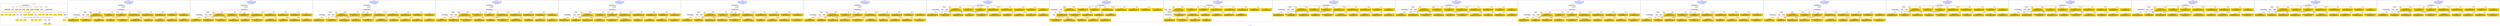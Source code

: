 digraph n0 {
fontcolor="blue"
remincross="true"
label="s21-s-met.json"
subgraph cluster_0 {
label="1-correct model"
n2[style="filled",color="white",fillcolor="lightgray",label="CulturalHeritageObject1"];
n3[shape="plaintext",style="filled",fillcolor="gold",label="dateOfEndOfCreation"];
n4[style="filled",color="white",fillcolor="lightgray",label="Person1"];
n5[shape="plaintext",style="filled",fillcolor="gold",label="dimensions"];
n6[shape="plaintext",style="filled",fillcolor="gold",label="medium"];
n7[shape="plaintext",style="filled",fillcolor="gold",label="creditLine"];
n8[shape="plaintext",style="filled",fillcolor="gold",label="provenance"];
n9[shape="plaintext",style="filled",fillcolor="gold",label="artworkTitle"];
n10[shape="plaintext",style="filled",fillcolor="gold",label="accessionNumber"];
n11[style="filled",color="white",fillcolor="lightgray",label="Concept1"];
n12[style="filled",color="white",fillcolor="lightgray",label="CulturalHeritageObject2"];
n13[shape="plaintext",style="filled",fillcolor="gold",label="dateOfEndOfCreation"];
n14[style="filled",color="white",fillcolor="lightgray",label="Person2"];
n15[shape="plaintext",style="filled",fillcolor="gold",label="dimensions"];
n16[shape="plaintext",style="filled",fillcolor="gold",label="medium"];
n17[shape="plaintext",style="filled",fillcolor="gold",label="creditLine"];
n18[shape="plaintext",style="filled",fillcolor="gold",label="provenance"];
n19[shape="plaintext",style="filled",fillcolor="gold",label="artworkTitle"];
n20[shape="plaintext",style="filled",fillcolor="gold",label="accessionNumber"];
n21[style="filled",color="white",fillcolor="lightgray",label="Concept2"];
n22[shape="plaintext",style="filled",fillcolor="gold",label="nationality"];
n23[shape="plaintext",style="filled",fillcolor="gold",label="birthDate"];
n24[shape="plaintext",style="filled",fillcolor="gold",label="deathDate"];
n25[shape="plaintext",style="filled",fillcolor="gold",label="artistName"];
n26[style="filled",color="white",fillcolor="lightgray",label="Place2"];
n27[style="filled",color="white",fillcolor="lightgray",label="Place1"];
n28[shape="plaintext",style="filled",fillcolor="gold",label="nationality"];
n29[shape="plaintext",style="filled",fillcolor="gold",label="birthDate"];
n30[shape="plaintext",style="filled",fillcolor="gold",label="deathDate"];
n31[shape="plaintext",style="filled",fillcolor="gold",label="artistName"];
n32[style="filled",color="white",fillcolor="lightgray",label="Place3"];
n33[style="filled",color="white",fillcolor="lightgray",label="Place4"];
n34[shape="plaintext",style="filled",fillcolor="gold",label="deathPlace"];
n35[shape="plaintext",style="filled",fillcolor="gold",label="birthPlace"];
n36[shape="plaintext",style="filled",fillcolor="gold",label="birthPlace"];
n37[shape="plaintext",style="filled",fillcolor="gold",label="deathPlace"];
n38[shape="plaintext",style="filled",fillcolor="gold",label="classification"];
n39[shape="plaintext",style="filled",fillcolor="gold",label="classification"];
}
subgraph cluster_1 {
label="candidate 0\nlink coherence:0.8181818181818182\nnode coherence:0.8181818181818182\nconfidence:0.3793881824811701\nmapping score:0.5288196298506257\ncost:318.99981\n-precision:0.45-recall:0.27"
n41[style="filled",color="white",fillcolor="lightgray",label="CulturalHeritageObject1"];
n42[style="filled",color="white",fillcolor="lightgray",label="CulturalHeritageObject2"];
n43[style="filled",color="white",fillcolor="lightgray",label="Person1"];
n44[style="filled",color="white",fillcolor="lightgray",label="Concept1"];
n45[style="filled",color="white",fillcolor="lightgray",label="EuropeanaAggregation1"];
n46[shape="plaintext",style="filled",fillcolor="gold",label="dateOfEndOfCreation\n[Person,dateOfDeath,0.399]\n[CulturalHeritageObject,created,0.242]\n[CulturalHeritageObject,extent,0.202]\n[CulturalHeritageObject,accessionNumber,0.158]"];
n47[shape="plaintext",style="filled",fillcolor="gold",label="nationality\n[Person,countryAssociatedWithThePerson,0.718]\n[CulturalHeritageObject,provenance,0.117]\n[Concept,prefLabel,0.099]\n[CulturalHeritageObject,title,0.065]"];
n48[shape="plaintext",style="filled",fillcolor="gold",label="medium\n[CulturalHeritageObject,medium,0.529]\n[CulturalHeritageObject,provenance,0.206]\n[CulturalHeritageObject,description,0.152]\n[Person,biographicalInformation,0.113]"];
n49[shape="plaintext",style="filled",fillcolor="gold",label="nationality\n[Person,countryAssociatedWithThePerson,0.718]\n[CulturalHeritageObject,provenance,0.117]\n[Concept,prefLabel,0.099]\n[CulturalHeritageObject,title,0.065]"];
n50[shape="plaintext",style="filled",fillcolor="gold",label="dateOfEndOfCreation\n[Person,dateOfDeath,0.487]\n[CulturalHeritageObject,created,0.241]\n[CulturalHeritageObject,accessionNumber,0.149]\n[CulturalHeritageObject,provenance,0.123]"];
n51[shape="plaintext",style="filled",fillcolor="gold",label="classification\n[Person,biographicalInformation,0.326]\n[Concept,prefLabel,0.303]\n[CulturalHeritageObject,description,0.257]\n[CulturalHeritageObject,provenance,0.114]"];
n52[shape="plaintext",style="filled",fillcolor="gold",label="creditLine\n[CulturalHeritageObject,provenance,0.478]\n[CulturalHeritageObject,rights,0.287]\n[Concept,prefLabel,0.131]\n[CulturalHeritageObject,description,0.103]"];
n53[shape="plaintext",style="filled",fillcolor="gold",label="birthDate\n[Person,dateOfDeath,0.469]\n[CulturalHeritageObject,created,0.303]\n[CulturalHeritageObject,title,0.138]\n[Person,dateOfBirth,0.089]"];
n54[shape="plaintext",style="filled",fillcolor="gold",label="artworkTitle\n[CulturalHeritageObject,description,0.403]\n[Person,biographicalInformation,0.394]\n[Concept,prefLabel,0.142]\n[CulturalHeritageObject,title,0.061]"];
n55[shape="plaintext",style="filled",fillcolor="gold",label="classification\n[Person,biographicalInformation,0.326]\n[Concept,prefLabel,0.303]\n[CulturalHeritageObject,description,0.257]\n[CulturalHeritageObject,provenance,0.114]"];
n56[shape="plaintext",style="filled",fillcolor="gold",label="dimensions\n[CulturalHeritageObject,extent,0.743]\n[CulturalHeritageObject,accessionNumber,0.102]\n[CulturalHeritageObject,provenance,0.09]\n[CulturalHeritageObject,description,0.065]"];
n57[shape="plaintext",style="filled",fillcolor="gold",label="dimensions\n[CulturalHeritageObject,extent,0.743]\n[CulturalHeritageObject,accessionNumber,0.102]\n[CulturalHeritageObject,provenance,0.09]\n[CulturalHeritageObject,description,0.065]"];
n58[shape="plaintext",style="filled",fillcolor="gold",label="medium\n[CulturalHeritageObject,medium,0.529]\n[CulturalHeritageObject,provenance,0.206]\n[CulturalHeritageObject,description,0.152]\n[Person,biographicalInformation,0.113]"];
n59[shape="plaintext",style="filled",fillcolor="gold",label="birthPlace\n[Person,nameOfThePerson,0.321]\n[CulturalHeritageObject,description,0.305]\n[CulturalHeritageObject,provenance,0.258]\n[CulturalHeritageObject,title,0.116]"];
n60[shape="plaintext",style="filled",fillcolor="gold",label="artworkTitle\n[CulturalHeritageObject,description,0.49]\n[Person,biographicalInformation,0.304]\n[Document,classLink,0.112]\n[CulturalHeritageObject,title,0.094]"];
n61[shape="plaintext",style="filled",fillcolor="gold",label="creditLine\n[CulturalHeritageObject,provenance,0.738]\n[Document,classLink,0.091]\n[Person,nameOfThePerson,0.089]\n[CulturalHeritageObject,description,0.083]"];
n62[shape="plaintext",style="filled",fillcolor="gold",label="birthPlace\n[Person,nameOfThePerson,0.321]\n[CulturalHeritageObject,description,0.305]\n[CulturalHeritageObject,provenance,0.258]\n[CulturalHeritageObject,title,0.116]"];
n63[shape="plaintext",style="filled",fillcolor="gold",label="birthDate\n[Person,dateOfDeath,0.469]\n[CulturalHeritageObject,created,0.303]\n[CulturalHeritageObject,title,0.138]\n[Person,dateOfBirth,0.089]"];
}
subgraph cluster_2 {
label="candidate 1\nlink coherence:0.8181818181818182\nnode coherence:0.8181818181818182\nconfidence:0.3675975119266083\nmapping score:0.5248894063324384\ncost:417.99981\n-precision:0.45-recall:0.27"
n65[style="filled",color="white",fillcolor="lightgray",label="CulturalHeritageObject1"];
n66[style="filled",color="white",fillcolor="lightgray",label="CulturalHeritageObject2"];
n67[style="filled",color="white",fillcolor="lightgray",label="Person1"];
n68[style="filled",color="white",fillcolor="lightgray",label="Concept1"];
n69[style="filled",color="white",fillcolor="lightgray",label="EuropeanaAggregation1"];
n70[shape="plaintext",style="filled",fillcolor="gold",label="dateOfEndOfCreation\n[Person,dateOfDeath,0.399]\n[CulturalHeritageObject,created,0.242]\n[CulturalHeritageObject,extent,0.202]\n[CulturalHeritageObject,accessionNumber,0.158]"];
n71[shape="plaintext",style="filled",fillcolor="gold",label="nationality\n[Person,countryAssociatedWithThePerson,0.718]\n[CulturalHeritageObject,provenance,0.117]\n[Concept,prefLabel,0.099]\n[CulturalHeritageObject,title,0.065]"];
n72[shape="plaintext",style="filled",fillcolor="gold",label="classification\n[Person,biographicalInformation,0.326]\n[Concept,prefLabel,0.303]\n[CulturalHeritageObject,description,0.257]\n[CulturalHeritageObject,provenance,0.114]"];
n73[shape="plaintext",style="filled",fillcolor="gold",label="medium\n[CulturalHeritageObject,medium,0.529]\n[CulturalHeritageObject,provenance,0.206]\n[CulturalHeritageObject,description,0.152]\n[Person,biographicalInformation,0.113]"];
n74[shape="plaintext",style="filled",fillcolor="gold",label="nationality\n[Person,countryAssociatedWithThePerson,0.718]\n[CulturalHeritageObject,provenance,0.117]\n[Concept,prefLabel,0.099]\n[CulturalHeritageObject,title,0.065]"];
n75[shape="plaintext",style="filled",fillcolor="gold",label="dateOfEndOfCreation\n[Person,dateOfDeath,0.487]\n[CulturalHeritageObject,created,0.241]\n[CulturalHeritageObject,accessionNumber,0.149]\n[CulturalHeritageObject,provenance,0.123]"];
n76[shape="plaintext",style="filled",fillcolor="gold",label="classification\n[Person,biographicalInformation,0.326]\n[Concept,prefLabel,0.303]\n[CulturalHeritageObject,description,0.257]\n[CulturalHeritageObject,provenance,0.114]"];
n77[shape="plaintext",style="filled",fillcolor="gold",label="creditLine\n[CulturalHeritageObject,provenance,0.478]\n[CulturalHeritageObject,rights,0.287]\n[Concept,prefLabel,0.131]\n[CulturalHeritageObject,description,0.103]"];
n78[shape="plaintext",style="filled",fillcolor="gold",label="birthDate\n[Person,dateOfDeath,0.469]\n[CulturalHeritageObject,created,0.303]\n[CulturalHeritageObject,title,0.138]\n[Person,dateOfBirth,0.089]"];
n79[shape="plaintext",style="filled",fillcolor="gold",label="artworkTitle\n[CulturalHeritageObject,description,0.403]\n[Person,biographicalInformation,0.394]\n[Concept,prefLabel,0.142]\n[CulturalHeritageObject,title,0.061]"];
n80[shape="plaintext",style="filled",fillcolor="gold",label="dimensions\n[CulturalHeritageObject,extent,0.743]\n[CulturalHeritageObject,accessionNumber,0.102]\n[CulturalHeritageObject,provenance,0.09]\n[CulturalHeritageObject,description,0.065]"];
n81[shape="plaintext",style="filled",fillcolor="gold",label="dimensions\n[CulturalHeritageObject,extent,0.743]\n[CulturalHeritageObject,accessionNumber,0.102]\n[CulturalHeritageObject,provenance,0.09]\n[CulturalHeritageObject,description,0.065]"];
n82[shape="plaintext",style="filled",fillcolor="gold",label="medium\n[CulturalHeritageObject,medium,0.529]\n[CulturalHeritageObject,provenance,0.206]\n[CulturalHeritageObject,description,0.152]\n[Person,biographicalInformation,0.113]"];
n83[shape="plaintext",style="filled",fillcolor="gold",label="birthPlace\n[Person,nameOfThePerson,0.321]\n[CulturalHeritageObject,description,0.305]\n[CulturalHeritageObject,provenance,0.258]\n[CulturalHeritageObject,title,0.116]"];
n84[shape="plaintext",style="filled",fillcolor="gold",label="artworkTitle\n[CulturalHeritageObject,description,0.49]\n[Person,biographicalInformation,0.304]\n[Document,classLink,0.112]\n[CulturalHeritageObject,title,0.094]"];
n85[shape="plaintext",style="filled",fillcolor="gold",label="creditLine\n[CulturalHeritageObject,provenance,0.738]\n[Document,classLink,0.091]\n[Person,nameOfThePerson,0.089]\n[CulturalHeritageObject,description,0.083]"];
n86[shape="plaintext",style="filled",fillcolor="gold",label="birthPlace\n[Person,nameOfThePerson,0.321]\n[CulturalHeritageObject,description,0.305]\n[CulturalHeritageObject,provenance,0.258]\n[CulturalHeritageObject,title,0.116]"];
n87[shape="plaintext",style="filled",fillcolor="gold",label="birthDate\n[Person,dateOfDeath,0.469]\n[CulturalHeritageObject,created,0.303]\n[CulturalHeritageObject,title,0.138]\n[Person,dateOfBirth,0.089]"];
}
subgraph cluster_3 {
label="candidate 10\nlink coherence:0.7727272727272727\nnode coherence:0.8181818181818182\nconfidence:0.3793881824811701\nmapping score:0.5288196298506257\ncost:318.99981\n-precision:0.5-recall:0.3"
n89[style="filled",color="white",fillcolor="lightgray",label="CulturalHeritageObject1"];
n90[style="filled",color="white",fillcolor="lightgray",label="CulturalHeritageObject2"];
n91[style="filled",color="white",fillcolor="lightgray",label="Person1"];
n92[style="filled",color="white",fillcolor="lightgray",label="Concept1"];
n93[style="filled",color="white",fillcolor="lightgray",label="EuropeanaAggregation1"];
n94[shape="plaintext",style="filled",fillcolor="gold",label="dateOfEndOfCreation\n[Person,dateOfDeath,0.399]\n[CulturalHeritageObject,created,0.242]\n[CulturalHeritageObject,extent,0.202]\n[CulturalHeritageObject,accessionNumber,0.158]"];
n95[shape="plaintext",style="filled",fillcolor="gold",label="nationality\n[Person,countryAssociatedWithThePerson,0.718]\n[CulturalHeritageObject,provenance,0.117]\n[Concept,prefLabel,0.099]\n[CulturalHeritageObject,title,0.065]"];
n96[shape="plaintext",style="filled",fillcolor="gold",label="medium\n[CulturalHeritageObject,medium,0.529]\n[CulturalHeritageObject,provenance,0.206]\n[CulturalHeritageObject,description,0.152]\n[Person,biographicalInformation,0.113]"];
n97[shape="plaintext",style="filled",fillcolor="gold",label="nationality\n[Person,countryAssociatedWithThePerson,0.718]\n[CulturalHeritageObject,provenance,0.117]\n[Concept,prefLabel,0.099]\n[CulturalHeritageObject,title,0.065]"];
n98[shape="plaintext",style="filled",fillcolor="gold",label="dateOfEndOfCreation\n[Person,dateOfDeath,0.487]\n[CulturalHeritageObject,created,0.241]\n[CulturalHeritageObject,accessionNumber,0.149]\n[CulturalHeritageObject,provenance,0.123]"];
n99[shape="plaintext",style="filled",fillcolor="gold",label="classification\n[Person,biographicalInformation,0.326]\n[Concept,prefLabel,0.303]\n[CulturalHeritageObject,description,0.257]\n[CulturalHeritageObject,provenance,0.114]"];
n100[shape="plaintext",style="filled",fillcolor="gold",label="creditLine\n[CulturalHeritageObject,provenance,0.478]\n[CulturalHeritageObject,rights,0.287]\n[Concept,prefLabel,0.131]\n[CulturalHeritageObject,description,0.103]"];
n101[shape="plaintext",style="filled",fillcolor="gold",label="birthDate\n[Person,dateOfDeath,0.469]\n[CulturalHeritageObject,created,0.303]\n[CulturalHeritageObject,title,0.138]\n[Person,dateOfBirth,0.089]"];
n102[shape="plaintext",style="filled",fillcolor="gold",label="artworkTitle\n[CulturalHeritageObject,description,0.403]\n[Person,biographicalInformation,0.394]\n[Concept,prefLabel,0.142]\n[CulturalHeritageObject,title,0.061]"];
n103[shape="plaintext",style="filled",fillcolor="gold",label="classification\n[Person,biographicalInformation,0.326]\n[Concept,prefLabel,0.303]\n[CulturalHeritageObject,description,0.257]\n[CulturalHeritageObject,provenance,0.114]"];
n104[shape="plaintext",style="filled",fillcolor="gold",label="dimensions\n[CulturalHeritageObject,extent,0.743]\n[CulturalHeritageObject,accessionNumber,0.102]\n[CulturalHeritageObject,provenance,0.09]\n[CulturalHeritageObject,description,0.065]"];
n105[shape="plaintext",style="filled",fillcolor="gold",label="dimensions\n[CulturalHeritageObject,extent,0.743]\n[CulturalHeritageObject,accessionNumber,0.102]\n[CulturalHeritageObject,provenance,0.09]\n[CulturalHeritageObject,description,0.065]"];
n106[shape="plaintext",style="filled",fillcolor="gold",label="medium\n[CulturalHeritageObject,medium,0.529]\n[CulturalHeritageObject,provenance,0.206]\n[CulturalHeritageObject,description,0.152]\n[Person,biographicalInformation,0.113]"];
n107[shape="plaintext",style="filled",fillcolor="gold",label="birthPlace\n[Person,nameOfThePerson,0.321]\n[CulturalHeritageObject,description,0.305]\n[CulturalHeritageObject,provenance,0.258]\n[CulturalHeritageObject,title,0.116]"];
n108[shape="plaintext",style="filled",fillcolor="gold",label="artworkTitle\n[CulturalHeritageObject,description,0.49]\n[Person,biographicalInformation,0.304]\n[Document,classLink,0.112]\n[CulturalHeritageObject,title,0.094]"];
n109[shape="plaintext",style="filled",fillcolor="gold",label="creditLine\n[CulturalHeritageObject,provenance,0.738]\n[Document,classLink,0.091]\n[Person,nameOfThePerson,0.089]\n[CulturalHeritageObject,description,0.083]"];
n110[shape="plaintext",style="filled",fillcolor="gold",label="birthPlace\n[Person,nameOfThePerson,0.321]\n[CulturalHeritageObject,description,0.305]\n[CulturalHeritageObject,provenance,0.258]\n[CulturalHeritageObject,title,0.116]"];
n111[shape="plaintext",style="filled",fillcolor="gold",label="birthDate\n[Person,dateOfDeath,0.469]\n[CulturalHeritageObject,created,0.303]\n[CulturalHeritageObject,title,0.138]\n[Person,dateOfBirth,0.089]"];
}
subgraph cluster_4 {
label="candidate 11\nlink coherence:0.7727272727272727\nnode coherence:0.8181818181818182\nconfidence:0.3675975119266083\nmapping score:0.5248894063324384\ncost:417.99981\n-precision:0.5-recall:0.3"
n113[style="filled",color="white",fillcolor="lightgray",label="CulturalHeritageObject1"];
n114[style="filled",color="white",fillcolor="lightgray",label="CulturalHeritageObject2"];
n115[style="filled",color="white",fillcolor="lightgray",label="Person1"];
n116[style="filled",color="white",fillcolor="lightgray",label="Concept1"];
n117[style="filled",color="white",fillcolor="lightgray",label="EuropeanaAggregation1"];
n118[shape="plaintext",style="filled",fillcolor="gold",label="dateOfEndOfCreation\n[Person,dateOfDeath,0.399]\n[CulturalHeritageObject,created,0.242]\n[CulturalHeritageObject,extent,0.202]\n[CulturalHeritageObject,accessionNumber,0.158]"];
n119[shape="plaintext",style="filled",fillcolor="gold",label="nationality\n[Person,countryAssociatedWithThePerson,0.718]\n[CulturalHeritageObject,provenance,0.117]\n[Concept,prefLabel,0.099]\n[CulturalHeritageObject,title,0.065]"];
n120[shape="plaintext",style="filled",fillcolor="gold",label="classification\n[Person,biographicalInformation,0.326]\n[Concept,prefLabel,0.303]\n[CulturalHeritageObject,description,0.257]\n[CulturalHeritageObject,provenance,0.114]"];
n121[shape="plaintext",style="filled",fillcolor="gold",label="medium\n[CulturalHeritageObject,medium,0.529]\n[CulturalHeritageObject,provenance,0.206]\n[CulturalHeritageObject,description,0.152]\n[Person,biographicalInformation,0.113]"];
n122[shape="plaintext",style="filled",fillcolor="gold",label="nationality\n[Person,countryAssociatedWithThePerson,0.718]\n[CulturalHeritageObject,provenance,0.117]\n[Concept,prefLabel,0.099]\n[CulturalHeritageObject,title,0.065]"];
n123[shape="plaintext",style="filled",fillcolor="gold",label="dateOfEndOfCreation\n[Person,dateOfDeath,0.487]\n[CulturalHeritageObject,created,0.241]\n[CulturalHeritageObject,accessionNumber,0.149]\n[CulturalHeritageObject,provenance,0.123]"];
n124[shape="plaintext",style="filled",fillcolor="gold",label="classification\n[Person,biographicalInformation,0.326]\n[Concept,prefLabel,0.303]\n[CulturalHeritageObject,description,0.257]\n[CulturalHeritageObject,provenance,0.114]"];
n125[shape="plaintext",style="filled",fillcolor="gold",label="creditLine\n[CulturalHeritageObject,provenance,0.478]\n[CulturalHeritageObject,rights,0.287]\n[Concept,prefLabel,0.131]\n[CulturalHeritageObject,description,0.103]"];
n126[shape="plaintext",style="filled",fillcolor="gold",label="birthDate\n[Person,dateOfDeath,0.469]\n[CulturalHeritageObject,created,0.303]\n[CulturalHeritageObject,title,0.138]\n[Person,dateOfBirth,0.089]"];
n127[shape="plaintext",style="filled",fillcolor="gold",label="artworkTitle\n[CulturalHeritageObject,description,0.403]\n[Person,biographicalInformation,0.394]\n[Concept,prefLabel,0.142]\n[CulturalHeritageObject,title,0.061]"];
n128[shape="plaintext",style="filled",fillcolor="gold",label="dimensions\n[CulturalHeritageObject,extent,0.743]\n[CulturalHeritageObject,accessionNumber,0.102]\n[CulturalHeritageObject,provenance,0.09]\n[CulturalHeritageObject,description,0.065]"];
n129[shape="plaintext",style="filled",fillcolor="gold",label="dimensions\n[CulturalHeritageObject,extent,0.743]\n[CulturalHeritageObject,accessionNumber,0.102]\n[CulturalHeritageObject,provenance,0.09]\n[CulturalHeritageObject,description,0.065]"];
n130[shape="plaintext",style="filled",fillcolor="gold",label="medium\n[CulturalHeritageObject,medium,0.529]\n[CulturalHeritageObject,provenance,0.206]\n[CulturalHeritageObject,description,0.152]\n[Person,biographicalInformation,0.113]"];
n131[shape="plaintext",style="filled",fillcolor="gold",label="birthPlace\n[Person,nameOfThePerson,0.321]\n[CulturalHeritageObject,description,0.305]\n[CulturalHeritageObject,provenance,0.258]\n[CulturalHeritageObject,title,0.116]"];
n132[shape="plaintext",style="filled",fillcolor="gold",label="artworkTitle\n[CulturalHeritageObject,description,0.49]\n[Person,biographicalInformation,0.304]\n[Document,classLink,0.112]\n[CulturalHeritageObject,title,0.094]"];
n133[shape="plaintext",style="filled",fillcolor="gold",label="creditLine\n[CulturalHeritageObject,provenance,0.738]\n[Document,classLink,0.091]\n[Person,nameOfThePerson,0.089]\n[CulturalHeritageObject,description,0.083]"];
n134[shape="plaintext",style="filled",fillcolor="gold",label="birthPlace\n[Person,nameOfThePerson,0.321]\n[CulturalHeritageObject,description,0.305]\n[CulturalHeritageObject,provenance,0.258]\n[CulturalHeritageObject,title,0.116]"];
n135[shape="plaintext",style="filled",fillcolor="gold",label="birthDate\n[Person,dateOfDeath,0.469]\n[CulturalHeritageObject,created,0.303]\n[CulturalHeritageObject,title,0.138]\n[Person,dateOfBirth,0.089]"];
}
subgraph cluster_5 {
label="candidate 12\nlink coherence:0.7727272727272727\nnode coherence:0.8181818181818182\nconfidence:0.3669924116149797\nmapping score:0.5246877062285623\ncost:318.99981\n-precision:0.41-recall:0.24"
n137[style="filled",color="white",fillcolor="lightgray",label="CulturalHeritageObject1"];
n138[style="filled",color="white",fillcolor="lightgray",label="CulturalHeritageObject2"];
n139[style="filled",color="white",fillcolor="lightgray",label="Person1"];
n140[style="filled",color="white",fillcolor="lightgray",label="Concept1"];
n141[style="filled",color="white",fillcolor="lightgray",label="EuropeanaAggregation1"];
n142[shape="plaintext",style="filled",fillcolor="gold",label="dateOfEndOfCreation\n[Person,dateOfDeath,0.399]\n[CulturalHeritageObject,created,0.242]\n[CulturalHeritageObject,extent,0.202]\n[CulturalHeritageObject,accessionNumber,0.158]"];
n143[shape="plaintext",style="filled",fillcolor="gold",label="nationality\n[Person,countryAssociatedWithThePerson,0.718]\n[CulturalHeritageObject,provenance,0.117]\n[Concept,prefLabel,0.099]\n[CulturalHeritageObject,title,0.065]"];
n144[shape="plaintext",style="filled",fillcolor="gold",label="birthPlace\n[Person,nameOfThePerson,0.321]\n[CulturalHeritageObject,description,0.305]\n[CulturalHeritageObject,provenance,0.258]\n[CulturalHeritageObject,title,0.116]"];
n145[shape="plaintext",style="filled",fillcolor="gold",label="birthDate\n[Person,dateOfDeath,0.469]\n[CulturalHeritageObject,created,0.303]\n[CulturalHeritageObject,title,0.138]\n[Person,dateOfBirth,0.089]"];
n146[shape="plaintext",style="filled",fillcolor="gold",label="medium\n[CulturalHeritageObject,medium,0.529]\n[CulturalHeritageObject,provenance,0.206]\n[CulturalHeritageObject,description,0.152]\n[Person,biographicalInformation,0.113]"];
n147[shape="plaintext",style="filled",fillcolor="gold",label="dateOfEndOfCreation\n[Person,dateOfDeath,0.487]\n[CulturalHeritageObject,created,0.241]\n[CulturalHeritageObject,accessionNumber,0.149]\n[CulturalHeritageObject,provenance,0.123]"];
n148[shape="plaintext",style="filled",fillcolor="gold",label="nationality\n[Person,countryAssociatedWithThePerson,0.718]\n[CulturalHeritageObject,provenance,0.117]\n[Concept,prefLabel,0.099]\n[CulturalHeritageObject,title,0.065]"];
n149[shape="plaintext",style="filled",fillcolor="gold",label="creditLine\n[CulturalHeritageObject,provenance,0.478]\n[CulturalHeritageObject,rights,0.287]\n[Concept,prefLabel,0.131]\n[CulturalHeritageObject,description,0.103]"];
n150[shape="plaintext",style="filled",fillcolor="gold",label="birthDate\n[Person,dateOfDeath,0.469]\n[CulturalHeritageObject,created,0.303]\n[CulturalHeritageObject,title,0.138]\n[Person,dateOfBirth,0.089]"];
n151[shape="plaintext",style="filled",fillcolor="gold",label="artworkTitle\n[CulturalHeritageObject,description,0.403]\n[Person,biographicalInformation,0.394]\n[Concept,prefLabel,0.142]\n[CulturalHeritageObject,title,0.061]"];
n152[shape="plaintext",style="filled",fillcolor="gold",label="classification\n[Person,biographicalInformation,0.326]\n[Concept,prefLabel,0.303]\n[CulturalHeritageObject,description,0.257]\n[CulturalHeritageObject,provenance,0.114]"];
n153[shape="plaintext",style="filled",fillcolor="gold",label="dimensions\n[CulturalHeritageObject,extent,0.743]\n[CulturalHeritageObject,accessionNumber,0.102]\n[CulturalHeritageObject,provenance,0.09]\n[CulturalHeritageObject,description,0.065]"];
n154[shape="plaintext",style="filled",fillcolor="gold",label="dimensions\n[CulturalHeritageObject,extent,0.743]\n[CulturalHeritageObject,accessionNumber,0.102]\n[CulturalHeritageObject,provenance,0.09]\n[CulturalHeritageObject,description,0.065]"];
n155[shape="plaintext",style="filled",fillcolor="gold",label="medium\n[CulturalHeritageObject,medium,0.529]\n[CulturalHeritageObject,provenance,0.206]\n[CulturalHeritageObject,description,0.152]\n[Person,biographicalInformation,0.113]"];
n156[shape="plaintext",style="filled",fillcolor="gold",label="classification\n[Person,biographicalInformation,0.326]\n[Concept,prefLabel,0.303]\n[CulturalHeritageObject,description,0.257]\n[CulturalHeritageObject,provenance,0.114]"];
n157[shape="plaintext",style="filled",fillcolor="gold",label="artworkTitle\n[CulturalHeritageObject,description,0.49]\n[Person,biographicalInformation,0.304]\n[Document,classLink,0.112]\n[CulturalHeritageObject,title,0.094]"];
n158[shape="plaintext",style="filled",fillcolor="gold",label="creditLine\n[CulturalHeritageObject,provenance,0.738]\n[Document,classLink,0.091]\n[Person,nameOfThePerson,0.089]\n[CulturalHeritageObject,description,0.083]"];
n159[shape="plaintext",style="filled",fillcolor="gold",label="birthPlace\n[Person,nameOfThePerson,0.321]\n[CulturalHeritageObject,description,0.305]\n[CulturalHeritageObject,provenance,0.258]\n[CulturalHeritageObject,title,0.116]"];
}
subgraph cluster_6 {
label="candidate 13\nlink coherence:0.7727272727272727\nnode coherence:0.8181818181818182\nconfidence:0.36160859294931424\nmapping score:0.5228931000066738\ncost:318.99981\n-precision:0.41-recall:0.24"
n161[style="filled",color="white",fillcolor="lightgray",label="CulturalHeritageObject1"];
n162[style="filled",color="white",fillcolor="lightgray",label="CulturalHeritageObject2"];
n163[style="filled",color="white",fillcolor="lightgray",label="Person1"];
n164[style="filled",color="white",fillcolor="lightgray",label="Concept1"];
n165[style="filled",color="white",fillcolor="lightgray",label="EuropeanaAggregation1"];
n166[shape="plaintext",style="filled",fillcolor="gold",label="dateOfEndOfCreation\n[Person,dateOfDeath,0.399]\n[CulturalHeritageObject,created,0.242]\n[CulturalHeritageObject,extent,0.202]\n[CulturalHeritageObject,accessionNumber,0.158]"];
n167[shape="plaintext",style="filled",fillcolor="gold",label="nationality\n[Person,countryAssociatedWithThePerson,0.718]\n[CulturalHeritageObject,provenance,0.117]\n[Concept,prefLabel,0.099]\n[CulturalHeritageObject,title,0.065]"];
n168[shape="plaintext",style="filled",fillcolor="gold",label="classification\n[Person,biographicalInformation,0.326]\n[Concept,prefLabel,0.303]\n[CulturalHeritageObject,description,0.257]\n[CulturalHeritageObject,provenance,0.114]"];
n169[shape="plaintext",style="filled",fillcolor="gold",label="birthDate\n[Person,dateOfDeath,0.469]\n[CulturalHeritageObject,created,0.303]\n[CulturalHeritageObject,title,0.138]\n[Person,dateOfBirth,0.089]"];
n170[shape="plaintext",style="filled",fillcolor="gold",label="medium\n[CulturalHeritageObject,medium,0.529]\n[CulturalHeritageObject,provenance,0.206]\n[CulturalHeritageObject,description,0.152]\n[Person,biographicalInformation,0.113]"];
n171[shape="plaintext",style="filled",fillcolor="gold",label="dateOfEndOfCreation\n[Person,dateOfDeath,0.487]\n[CulturalHeritageObject,created,0.241]\n[CulturalHeritageObject,accessionNumber,0.149]\n[CulturalHeritageObject,provenance,0.123]"];
n172[shape="plaintext",style="filled",fillcolor="gold",label="nationality\n[Person,countryAssociatedWithThePerson,0.718]\n[CulturalHeritageObject,provenance,0.117]\n[Concept,prefLabel,0.099]\n[CulturalHeritageObject,title,0.065]"];
n173[shape="plaintext",style="filled",fillcolor="gold",label="creditLine\n[CulturalHeritageObject,provenance,0.478]\n[CulturalHeritageObject,rights,0.287]\n[Concept,prefLabel,0.131]\n[CulturalHeritageObject,description,0.103]"];
n174[shape="plaintext",style="filled",fillcolor="gold",label="birthDate\n[Person,dateOfDeath,0.469]\n[CulturalHeritageObject,created,0.303]\n[CulturalHeritageObject,title,0.138]\n[Person,dateOfBirth,0.089]"];
n175[shape="plaintext",style="filled",fillcolor="gold",label="artworkTitle\n[CulturalHeritageObject,description,0.403]\n[Person,biographicalInformation,0.394]\n[Concept,prefLabel,0.142]\n[CulturalHeritageObject,title,0.061]"];
n176[shape="plaintext",style="filled",fillcolor="gold",label="classification\n[Person,biographicalInformation,0.326]\n[Concept,prefLabel,0.303]\n[CulturalHeritageObject,description,0.257]\n[CulturalHeritageObject,provenance,0.114]"];
n177[shape="plaintext",style="filled",fillcolor="gold",label="dimensions\n[CulturalHeritageObject,extent,0.743]\n[CulturalHeritageObject,accessionNumber,0.102]\n[CulturalHeritageObject,provenance,0.09]\n[CulturalHeritageObject,description,0.065]"];
n178[shape="plaintext",style="filled",fillcolor="gold",label="dimensions\n[CulturalHeritageObject,extent,0.743]\n[CulturalHeritageObject,accessionNumber,0.102]\n[CulturalHeritageObject,provenance,0.09]\n[CulturalHeritageObject,description,0.065]"];
n179[shape="plaintext",style="filled",fillcolor="gold",label="medium\n[CulturalHeritageObject,medium,0.529]\n[CulturalHeritageObject,provenance,0.206]\n[CulturalHeritageObject,description,0.152]\n[Person,biographicalInformation,0.113]"];
n180[shape="plaintext",style="filled",fillcolor="gold",label="birthPlace\n[Person,nameOfThePerson,0.321]\n[CulturalHeritageObject,description,0.305]\n[CulturalHeritageObject,provenance,0.258]\n[CulturalHeritageObject,title,0.116]"];
n181[shape="plaintext",style="filled",fillcolor="gold",label="artworkTitle\n[CulturalHeritageObject,description,0.49]\n[Person,biographicalInformation,0.304]\n[Document,classLink,0.112]\n[CulturalHeritageObject,title,0.094]"];
n182[shape="plaintext",style="filled",fillcolor="gold",label="creditLine\n[CulturalHeritageObject,provenance,0.738]\n[Document,classLink,0.091]\n[Person,nameOfThePerson,0.089]\n[CulturalHeritageObject,description,0.083]"];
n183[shape="plaintext",style="filled",fillcolor="gold",label="birthPlace\n[Person,nameOfThePerson,0.321]\n[CulturalHeritageObject,description,0.305]\n[CulturalHeritageObject,provenance,0.258]\n[CulturalHeritageObject,title,0.116]"];
}
subgraph cluster_7 {
label="candidate 14\nlink coherence:0.7727272727272727\nnode coherence:0.8181818181818182\nconfidence:0.3566744366844928\nmapping score:0.5212483812517333\ncost:318.99981\n-precision:0.36-recall:0.22"
n185[style="filled",color="white",fillcolor="lightgray",label="CulturalHeritageObject1"];
n186[style="filled",color="white",fillcolor="lightgray",label="CulturalHeritageObject2"];
n187[style="filled",color="white",fillcolor="lightgray",label="Person1"];
n188[style="filled",color="white",fillcolor="lightgray",label="Concept1"];
n189[style="filled",color="white",fillcolor="lightgray",label="EuropeanaAggregation1"];
n190[shape="plaintext",style="filled",fillcolor="gold",label="dateOfEndOfCreation\n[Person,dateOfDeath,0.487]\n[CulturalHeritageObject,created,0.241]\n[CulturalHeritageObject,accessionNumber,0.149]\n[CulturalHeritageObject,provenance,0.123]"];
n191[shape="plaintext",style="filled",fillcolor="gold",label="nationality\n[Person,countryAssociatedWithThePerson,0.718]\n[CulturalHeritageObject,provenance,0.117]\n[Concept,prefLabel,0.099]\n[CulturalHeritageObject,title,0.065]"];
n192[shape="plaintext",style="filled",fillcolor="gold",label="classification\n[Person,biographicalInformation,0.326]\n[Concept,prefLabel,0.303]\n[CulturalHeritageObject,description,0.257]\n[CulturalHeritageObject,provenance,0.114]"];
n193[shape="plaintext",style="filled",fillcolor="gold",label="birthDate\n[Person,dateOfDeath,0.469]\n[CulturalHeritageObject,created,0.303]\n[CulturalHeritageObject,title,0.138]\n[Person,dateOfBirth,0.089]"];
n194[shape="plaintext",style="filled",fillcolor="gold",label="medium\n[CulturalHeritageObject,medium,0.529]\n[CulturalHeritageObject,provenance,0.206]\n[CulturalHeritageObject,description,0.152]\n[Person,biographicalInformation,0.113]"];
n195[shape="plaintext",style="filled",fillcolor="gold",label="dateOfEndOfCreation\n[Person,dateOfDeath,0.399]\n[CulturalHeritageObject,created,0.242]\n[CulturalHeritageObject,extent,0.202]\n[CulturalHeritageObject,accessionNumber,0.158]"];
n196[shape="plaintext",style="filled",fillcolor="gold",label="nationality\n[Person,countryAssociatedWithThePerson,0.718]\n[CulturalHeritageObject,provenance,0.117]\n[Concept,prefLabel,0.099]\n[CulturalHeritageObject,title,0.065]"];
n197[shape="plaintext",style="filled",fillcolor="gold",label="creditLine\n[CulturalHeritageObject,provenance,0.478]\n[CulturalHeritageObject,rights,0.287]\n[Concept,prefLabel,0.131]\n[CulturalHeritageObject,description,0.103]"];
n198[shape="plaintext",style="filled",fillcolor="gold",label="birthDate\n[Person,dateOfDeath,0.469]\n[CulturalHeritageObject,created,0.303]\n[CulturalHeritageObject,title,0.138]\n[Person,dateOfBirth,0.089]"];
n199[shape="plaintext",style="filled",fillcolor="gold",label="artworkTitle\n[CulturalHeritageObject,description,0.403]\n[Person,biographicalInformation,0.394]\n[Concept,prefLabel,0.142]\n[CulturalHeritageObject,title,0.061]"];
n200[shape="plaintext",style="filled",fillcolor="gold",label="classification\n[Person,biographicalInformation,0.326]\n[Concept,prefLabel,0.303]\n[CulturalHeritageObject,description,0.257]\n[CulturalHeritageObject,provenance,0.114]"];
n201[shape="plaintext",style="filled",fillcolor="gold",label="dimensions\n[CulturalHeritageObject,extent,0.743]\n[CulturalHeritageObject,accessionNumber,0.102]\n[CulturalHeritageObject,provenance,0.09]\n[CulturalHeritageObject,description,0.065]"];
n202[shape="plaintext",style="filled",fillcolor="gold",label="dimensions\n[CulturalHeritageObject,extent,0.743]\n[CulturalHeritageObject,accessionNumber,0.102]\n[CulturalHeritageObject,provenance,0.09]\n[CulturalHeritageObject,description,0.065]"];
n203[shape="plaintext",style="filled",fillcolor="gold",label="medium\n[CulturalHeritageObject,medium,0.529]\n[CulturalHeritageObject,provenance,0.206]\n[CulturalHeritageObject,description,0.152]\n[Person,biographicalInformation,0.113]"];
n204[shape="plaintext",style="filled",fillcolor="gold",label="birthPlace\n[Person,nameOfThePerson,0.321]\n[CulturalHeritageObject,description,0.305]\n[CulturalHeritageObject,provenance,0.258]\n[CulturalHeritageObject,title,0.116]"];
n205[shape="plaintext",style="filled",fillcolor="gold",label="artworkTitle\n[CulturalHeritageObject,description,0.49]\n[Person,biographicalInformation,0.304]\n[Document,classLink,0.112]\n[CulturalHeritageObject,title,0.094]"];
n206[shape="plaintext",style="filled",fillcolor="gold",label="creditLine\n[CulturalHeritageObject,provenance,0.738]\n[Document,classLink,0.091]\n[Person,nameOfThePerson,0.089]\n[CulturalHeritageObject,description,0.083]"];
n207[shape="plaintext",style="filled",fillcolor="gold",label="birthPlace\n[Person,nameOfThePerson,0.321]\n[CulturalHeritageObject,description,0.305]\n[CulturalHeritageObject,provenance,0.258]\n[CulturalHeritageObject,title,0.116]"];
}
subgraph cluster_8 {
label="candidate 15\nlink coherence:0.7619047619047619\nnode coherence:0.8181818181818182\nconfidence:0.3793881824811701\nmapping score:0.5288196298506257\ncost:317.99988\n-precision:0.52-recall:0.3"
n209[style="filled",color="white",fillcolor="lightgray",label="CulturalHeritageObject1"];
n210[style="filled",color="white",fillcolor="lightgray",label="CulturalHeritageObject2"];
n211[style="filled",color="white",fillcolor="lightgray",label="Person1"];
n212[style="filled",color="white",fillcolor="lightgray",label="Concept1"];
n213[shape="plaintext",style="filled",fillcolor="gold",label="dateOfEndOfCreation\n[Person,dateOfDeath,0.399]\n[CulturalHeritageObject,created,0.242]\n[CulturalHeritageObject,extent,0.202]\n[CulturalHeritageObject,accessionNumber,0.158]"];
n214[shape="plaintext",style="filled",fillcolor="gold",label="nationality\n[Person,countryAssociatedWithThePerson,0.718]\n[CulturalHeritageObject,provenance,0.117]\n[Concept,prefLabel,0.099]\n[CulturalHeritageObject,title,0.065]"];
n215[shape="plaintext",style="filled",fillcolor="gold",label="medium\n[CulturalHeritageObject,medium,0.529]\n[CulturalHeritageObject,provenance,0.206]\n[CulturalHeritageObject,description,0.152]\n[Person,biographicalInformation,0.113]"];
n216[shape="plaintext",style="filled",fillcolor="gold",label="nationality\n[Person,countryAssociatedWithThePerson,0.718]\n[CulturalHeritageObject,provenance,0.117]\n[Concept,prefLabel,0.099]\n[CulturalHeritageObject,title,0.065]"];
n217[shape="plaintext",style="filled",fillcolor="gold",label="dateOfEndOfCreation\n[Person,dateOfDeath,0.487]\n[CulturalHeritageObject,created,0.241]\n[CulturalHeritageObject,accessionNumber,0.149]\n[CulturalHeritageObject,provenance,0.123]"];
n218[shape="plaintext",style="filled",fillcolor="gold",label="classification\n[Person,biographicalInformation,0.326]\n[Concept,prefLabel,0.303]\n[CulturalHeritageObject,description,0.257]\n[CulturalHeritageObject,provenance,0.114]"];
n219[shape="plaintext",style="filled",fillcolor="gold",label="creditLine\n[CulturalHeritageObject,provenance,0.478]\n[CulturalHeritageObject,rights,0.287]\n[Concept,prefLabel,0.131]\n[CulturalHeritageObject,description,0.103]"];
n220[shape="plaintext",style="filled",fillcolor="gold",label="birthDate\n[Person,dateOfDeath,0.469]\n[CulturalHeritageObject,created,0.303]\n[CulturalHeritageObject,title,0.138]\n[Person,dateOfBirth,0.089]"];
n221[shape="plaintext",style="filled",fillcolor="gold",label="artworkTitle\n[CulturalHeritageObject,description,0.403]\n[Person,biographicalInformation,0.394]\n[Concept,prefLabel,0.142]\n[CulturalHeritageObject,title,0.061]"];
n222[shape="plaintext",style="filled",fillcolor="gold",label="classification\n[Person,biographicalInformation,0.326]\n[Concept,prefLabel,0.303]\n[CulturalHeritageObject,description,0.257]\n[CulturalHeritageObject,provenance,0.114]"];
n223[shape="plaintext",style="filled",fillcolor="gold",label="dimensions\n[CulturalHeritageObject,extent,0.743]\n[CulturalHeritageObject,accessionNumber,0.102]\n[CulturalHeritageObject,provenance,0.09]\n[CulturalHeritageObject,description,0.065]"];
n224[shape="plaintext",style="filled",fillcolor="gold",label="dimensions\n[CulturalHeritageObject,extent,0.743]\n[CulturalHeritageObject,accessionNumber,0.102]\n[CulturalHeritageObject,provenance,0.09]\n[CulturalHeritageObject,description,0.065]"];
n225[shape="plaintext",style="filled",fillcolor="gold",label="medium\n[CulturalHeritageObject,medium,0.529]\n[CulturalHeritageObject,provenance,0.206]\n[CulturalHeritageObject,description,0.152]\n[Person,biographicalInformation,0.113]"];
n226[shape="plaintext",style="filled",fillcolor="gold",label="birthPlace\n[Person,nameOfThePerson,0.321]\n[CulturalHeritageObject,description,0.305]\n[CulturalHeritageObject,provenance,0.258]\n[CulturalHeritageObject,title,0.116]"];
n227[shape="plaintext",style="filled",fillcolor="gold",label="artworkTitle\n[CulturalHeritageObject,description,0.49]\n[Person,biographicalInformation,0.304]\n[Document,classLink,0.112]\n[CulturalHeritageObject,title,0.094]"];
n228[shape="plaintext",style="filled",fillcolor="gold",label="creditLine\n[CulturalHeritageObject,provenance,0.738]\n[Document,classLink,0.091]\n[Person,nameOfThePerson,0.089]\n[CulturalHeritageObject,description,0.083]"];
n229[shape="plaintext",style="filled",fillcolor="gold",label="birthPlace\n[Person,nameOfThePerson,0.321]\n[CulturalHeritageObject,description,0.305]\n[CulturalHeritageObject,provenance,0.258]\n[CulturalHeritageObject,title,0.116]"];
n230[shape="plaintext",style="filled",fillcolor="gold",label="birthDate\n[Person,dateOfDeath,0.469]\n[CulturalHeritageObject,created,0.303]\n[CulturalHeritageObject,title,0.138]\n[Person,dateOfBirth,0.089]"];
}
subgraph cluster_9 {
label="candidate 16\nlink coherence:0.7619047619047619\nnode coherence:0.8181818181818182\nconfidence:0.3793881824811701\nmapping score:0.5288196298506257\ncost:416.99997\n-precision:0.43-recall:0.24"
n232[style="filled",color="white",fillcolor="lightgray",label="CulturalHeritageObject1"];
n233[style="filled",color="white",fillcolor="lightgray",label="CulturalHeritageObject2"];
n234[style="filled",color="white",fillcolor="lightgray",label="Concept1"];
n235[style="filled",color="white",fillcolor="lightgray",label="Person1"];
n236[shape="plaintext",style="filled",fillcolor="gold",label="dateOfEndOfCreation\n[Person,dateOfDeath,0.399]\n[CulturalHeritageObject,created,0.242]\n[CulturalHeritageObject,extent,0.202]\n[CulturalHeritageObject,accessionNumber,0.158]"];
n237[shape="plaintext",style="filled",fillcolor="gold",label="nationality\n[Person,countryAssociatedWithThePerson,0.718]\n[CulturalHeritageObject,provenance,0.117]\n[Concept,prefLabel,0.099]\n[CulturalHeritageObject,title,0.065]"];
n238[shape="plaintext",style="filled",fillcolor="gold",label="medium\n[CulturalHeritageObject,medium,0.529]\n[CulturalHeritageObject,provenance,0.206]\n[CulturalHeritageObject,description,0.152]\n[Person,biographicalInformation,0.113]"];
n239[shape="plaintext",style="filled",fillcolor="gold",label="nationality\n[Person,countryAssociatedWithThePerson,0.718]\n[CulturalHeritageObject,provenance,0.117]\n[Concept,prefLabel,0.099]\n[CulturalHeritageObject,title,0.065]"];
n240[shape="plaintext",style="filled",fillcolor="gold",label="dateOfEndOfCreation\n[Person,dateOfDeath,0.487]\n[CulturalHeritageObject,created,0.241]\n[CulturalHeritageObject,accessionNumber,0.149]\n[CulturalHeritageObject,provenance,0.123]"];
n241[shape="plaintext",style="filled",fillcolor="gold",label="classification\n[Person,biographicalInformation,0.326]\n[Concept,prefLabel,0.303]\n[CulturalHeritageObject,description,0.257]\n[CulturalHeritageObject,provenance,0.114]"];
n242[shape="plaintext",style="filled",fillcolor="gold",label="creditLine\n[CulturalHeritageObject,provenance,0.478]\n[CulturalHeritageObject,rights,0.287]\n[Concept,prefLabel,0.131]\n[CulturalHeritageObject,description,0.103]"];
n243[shape="plaintext",style="filled",fillcolor="gold",label="birthDate\n[Person,dateOfDeath,0.469]\n[CulturalHeritageObject,created,0.303]\n[CulturalHeritageObject,title,0.138]\n[Person,dateOfBirth,0.089]"];
n244[shape="plaintext",style="filled",fillcolor="gold",label="artworkTitle\n[CulturalHeritageObject,description,0.403]\n[Person,biographicalInformation,0.394]\n[Concept,prefLabel,0.142]\n[CulturalHeritageObject,title,0.061]"];
n245[shape="plaintext",style="filled",fillcolor="gold",label="classification\n[Person,biographicalInformation,0.326]\n[Concept,prefLabel,0.303]\n[CulturalHeritageObject,description,0.257]\n[CulturalHeritageObject,provenance,0.114]"];
n246[shape="plaintext",style="filled",fillcolor="gold",label="dimensions\n[CulturalHeritageObject,extent,0.743]\n[CulturalHeritageObject,accessionNumber,0.102]\n[CulturalHeritageObject,provenance,0.09]\n[CulturalHeritageObject,description,0.065]"];
n247[shape="plaintext",style="filled",fillcolor="gold",label="dimensions\n[CulturalHeritageObject,extent,0.743]\n[CulturalHeritageObject,accessionNumber,0.102]\n[CulturalHeritageObject,provenance,0.09]\n[CulturalHeritageObject,description,0.065]"];
n248[shape="plaintext",style="filled",fillcolor="gold",label="medium\n[CulturalHeritageObject,medium,0.529]\n[CulturalHeritageObject,provenance,0.206]\n[CulturalHeritageObject,description,0.152]\n[Person,biographicalInformation,0.113]"];
n249[shape="plaintext",style="filled",fillcolor="gold",label="birthPlace\n[Person,nameOfThePerson,0.321]\n[CulturalHeritageObject,description,0.305]\n[CulturalHeritageObject,provenance,0.258]\n[CulturalHeritageObject,title,0.116]"];
n250[shape="plaintext",style="filled",fillcolor="gold",label="artworkTitle\n[CulturalHeritageObject,description,0.49]\n[Person,biographicalInformation,0.304]\n[Document,classLink,0.112]\n[CulturalHeritageObject,title,0.094]"];
n251[shape="plaintext",style="filled",fillcolor="gold",label="creditLine\n[CulturalHeritageObject,provenance,0.738]\n[Document,classLink,0.091]\n[Person,nameOfThePerson,0.089]\n[CulturalHeritageObject,description,0.083]"];
n252[shape="plaintext",style="filled",fillcolor="gold",label="birthPlace\n[Person,nameOfThePerson,0.321]\n[CulturalHeritageObject,description,0.305]\n[CulturalHeritageObject,provenance,0.258]\n[CulturalHeritageObject,title,0.116]"];
n253[shape="plaintext",style="filled",fillcolor="gold",label="birthDate\n[Person,dateOfDeath,0.469]\n[CulturalHeritageObject,created,0.303]\n[CulturalHeritageObject,title,0.138]\n[Person,dateOfBirth,0.089]"];
}
subgraph cluster_10 {
label="candidate 17\nlink coherence:0.7619047619047619\nnode coherence:0.8181818181818182\nconfidence:0.3793881824811701\nmapping score:0.5288196298506257\ncost:417.009892\n-precision:0.43-recall:0.24"
n255[style="filled",color="white",fillcolor="lightgray",label="CulturalHeritageObject1"];
n256[style="filled",color="white",fillcolor="lightgray",label="Person1"];
n257[style="filled",color="white",fillcolor="lightgray",label="Concept1"];
n258[style="filled",color="white",fillcolor="lightgray",label="CulturalHeritageObject2"];
n259[shape="plaintext",style="filled",fillcolor="gold",label="dateOfEndOfCreation\n[Person,dateOfDeath,0.399]\n[CulturalHeritageObject,created,0.242]\n[CulturalHeritageObject,extent,0.202]\n[CulturalHeritageObject,accessionNumber,0.158]"];
n260[shape="plaintext",style="filled",fillcolor="gold",label="nationality\n[Person,countryAssociatedWithThePerson,0.718]\n[CulturalHeritageObject,provenance,0.117]\n[Concept,prefLabel,0.099]\n[CulturalHeritageObject,title,0.065]"];
n261[shape="plaintext",style="filled",fillcolor="gold",label="medium\n[CulturalHeritageObject,medium,0.529]\n[CulturalHeritageObject,provenance,0.206]\n[CulturalHeritageObject,description,0.152]\n[Person,biographicalInformation,0.113]"];
n262[shape="plaintext",style="filled",fillcolor="gold",label="nationality\n[Person,countryAssociatedWithThePerson,0.718]\n[CulturalHeritageObject,provenance,0.117]\n[Concept,prefLabel,0.099]\n[CulturalHeritageObject,title,0.065]"];
n263[shape="plaintext",style="filled",fillcolor="gold",label="dateOfEndOfCreation\n[Person,dateOfDeath,0.487]\n[CulturalHeritageObject,created,0.241]\n[CulturalHeritageObject,accessionNumber,0.149]\n[CulturalHeritageObject,provenance,0.123]"];
n264[shape="plaintext",style="filled",fillcolor="gold",label="classification\n[Person,biographicalInformation,0.326]\n[Concept,prefLabel,0.303]\n[CulturalHeritageObject,description,0.257]\n[CulturalHeritageObject,provenance,0.114]"];
n265[shape="plaintext",style="filled",fillcolor="gold",label="creditLine\n[CulturalHeritageObject,provenance,0.478]\n[CulturalHeritageObject,rights,0.287]\n[Concept,prefLabel,0.131]\n[CulturalHeritageObject,description,0.103]"];
n266[shape="plaintext",style="filled",fillcolor="gold",label="birthDate\n[Person,dateOfDeath,0.469]\n[CulturalHeritageObject,created,0.303]\n[CulturalHeritageObject,title,0.138]\n[Person,dateOfBirth,0.089]"];
n267[shape="plaintext",style="filled",fillcolor="gold",label="artworkTitle\n[CulturalHeritageObject,description,0.403]\n[Person,biographicalInformation,0.394]\n[Concept,prefLabel,0.142]\n[CulturalHeritageObject,title,0.061]"];
n268[shape="plaintext",style="filled",fillcolor="gold",label="classification\n[Person,biographicalInformation,0.326]\n[Concept,prefLabel,0.303]\n[CulturalHeritageObject,description,0.257]\n[CulturalHeritageObject,provenance,0.114]"];
n269[shape="plaintext",style="filled",fillcolor="gold",label="dimensions\n[CulturalHeritageObject,extent,0.743]\n[CulturalHeritageObject,accessionNumber,0.102]\n[CulturalHeritageObject,provenance,0.09]\n[CulturalHeritageObject,description,0.065]"];
n270[shape="plaintext",style="filled",fillcolor="gold",label="dimensions\n[CulturalHeritageObject,extent,0.743]\n[CulturalHeritageObject,accessionNumber,0.102]\n[CulturalHeritageObject,provenance,0.09]\n[CulturalHeritageObject,description,0.065]"];
n271[shape="plaintext",style="filled",fillcolor="gold",label="medium\n[CulturalHeritageObject,medium,0.529]\n[CulturalHeritageObject,provenance,0.206]\n[CulturalHeritageObject,description,0.152]\n[Person,biographicalInformation,0.113]"];
n272[shape="plaintext",style="filled",fillcolor="gold",label="birthPlace\n[Person,nameOfThePerson,0.321]\n[CulturalHeritageObject,description,0.305]\n[CulturalHeritageObject,provenance,0.258]\n[CulturalHeritageObject,title,0.116]"];
n273[shape="plaintext",style="filled",fillcolor="gold",label="artworkTitle\n[CulturalHeritageObject,description,0.49]\n[Person,biographicalInformation,0.304]\n[Document,classLink,0.112]\n[CulturalHeritageObject,title,0.094]"];
n274[shape="plaintext",style="filled",fillcolor="gold",label="creditLine\n[CulturalHeritageObject,provenance,0.738]\n[Document,classLink,0.091]\n[Person,nameOfThePerson,0.089]\n[CulturalHeritageObject,description,0.083]"];
n275[shape="plaintext",style="filled",fillcolor="gold",label="birthPlace\n[Person,nameOfThePerson,0.321]\n[CulturalHeritageObject,description,0.305]\n[CulturalHeritageObject,provenance,0.258]\n[CulturalHeritageObject,title,0.116]"];
n276[shape="plaintext",style="filled",fillcolor="gold",label="birthDate\n[Person,dateOfDeath,0.469]\n[CulturalHeritageObject,created,0.303]\n[CulturalHeritageObject,title,0.138]\n[Person,dateOfBirth,0.089]"];
}
subgraph cluster_11 {
label="candidate 18\nlink coherence:0.7619047619047619\nnode coherence:0.8181818181818182\nconfidence:0.3793881824811701\nmapping score:0.5288196298506257\ncost:417.009902\n-precision:0.52-recall:0.3"
n278[style="filled",color="white",fillcolor="lightgray",label="CulturalHeritageObject1"];
n279[style="filled",color="white",fillcolor="lightgray",label="CulturalHeritageObject2"];
n280[style="filled",color="white",fillcolor="lightgray",label="Person1"];
n281[style="filled",color="white",fillcolor="lightgray",label="Concept1"];
n282[shape="plaintext",style="filled",fillcolor="gold",label="dateOfEndOfCreation\n[Person,dateOfDeath,0.399]\n[CulturalHeritageObject,created,0.242]\n[CulturalHeritageObject,extent,0.202]\n[CulturalHeritageObject,accessionNumber,0.158]"];
n283[shape="plaintext",style="filled",fillcolor="gold",label="nationality\n[Person,countryAssociatedWithThePerson,0.718]\n[CulturalHeritageObject,provenance,0.117]\n[Concept,prefLabel,0.099]\n[CulturalHeritageObject,title,0.065]"];
n284[shape="plaintext",style="filled",fillcolor="gold",label="medium\n[CulturalHeritageObject,medium,0.529]\n[CulturalHeritageObject,provenance,0.206]\n[CulturalHeritageObject,description,0.152]\n[Person,biographicalInformation,0.113]"];
n285[shape="plaintext",style="filled",fillcolor="gold",label="nationality\n[Person,countryAssociatedWithThePerson,0.718]\n[CulturalHeritageObject,provenance,0.117]\n[Concept,prefLabel,0.099]\n[CulturalHeritageObject,title,0.065]"];
n286[shape="plaintext",style="filled",fillcolor="gold",label="dateOfEndOfCreation\n[Person,dateOfDeath,0.487]\n[CulturalHeritageObject,created,0.241]\n[CulturalHeritageObject,accessionNumber,0.149]\n[CulturalHeritageObject,provenance,0.123]"];
n287[shape="plaintext",style="filled",fillcolor="gold",label="classification\n[Person,biographicalInformation,0.326]\n[Concept,prefLabel,0.303]\n[CulturalHeritageObject,description,0.257]\n[CulturalHeritageObject,provenance,0.114]"];
n288[shape="plaintext",style="filled",fillcolor="gold",label="creditLine\n[CulturalHeritageObject,provenance,0.478]\n[CulturalHeritageObject,rights,0.287]\n[Concept,prefLabel,0.131]\n[CulturalHeritageObject,description,0.103]"];
n289[shape="plaintext",style="filled",fillcolor="gold",label="birthDate\n[Person,dateOfDeath,0.469]\n[CulturalHeritageObject,created,0.303]\n[CulturalHeritageObject,title,0.138]\n[Person,dateOfBirth,0.089]"];
n290[shape="plaintext",style="filled",fillcolor="gold",label="artworkTitle\n[CulturalHeritageObject,description,0.403]\n[Person,biographicalInformation,0.394]\n[Concept,prefLabel,0.142]\n[CulturalHeritageObject,title,0.061]"];
n291[shape="plaintext",style="filled",fillcolor="gold",label="classification\n[Person,biographicalInformation,0.326]\n[Concept,prefLabel,0.303]\n[CulturalHeritageObject,description,0.257]\n[CulturalHeritageObject,provenance,0.114]"];
n292[shape="plaintext",style="filled",fillcolor="gold",label="dimensions\n[CulturalHeritageObject,extent,0.743]\n[CulturalHeritageObject,accessionNumber,0.102]\n[CulturalHeritageObject,provenance,0.09]\n[CulturalHeritageObject,description,0.065]"];
n293[shape="plaintext",style="filled",fillcolor="gold",label="dimensions\n[CulturalHeritageObject,extent,0.743]\n[CulturalHeritageObject,accessionNumber,0.102]\n[CulturalHeritageObject,provenance,0.09]\n[CulturalHeritageObject,description,0.065]"];
n294[shape="plaintext",style="filled",fillcolor="gold",label="medium\n[CulturalHeritageObject,medium,0.529]\n[CulturalHeritageObject,provenance,0.206]\n[CulturalHeritageObject,description,0.152]\n[Person,biographicalInformation,0.113]"];
n295[shape="plaintext",style="filled",fillcolor="gold",label="birthPlace\n[Person,nameOfThePerson,0.321]\n[CulturalHeritageObject,description,0.305]\n[CulturalHeritageObject,provenance,0.258]\n[CulturalHeritageObject,title,0.116]"];
n296[shape="plaintext",style="filled",fillcolor="gold",label="artworkTitle\n[CulturalHeritageObject,description,0.49]\n[Person,biographicalInformation,0.304]\n[Document,classLink,0.112]\n[CulturalHeritageObject,title,0.094]"];
n297[shape="plaintext",style="filled",fillcolor="gold",label="creditLine\n[CulturalHeritageObject,provenance,0.738]\n[Document,classLink,0.091]\n[Person,nameOfThePerson,0.089]\n[CulturalHeritageObject,description,0.083]"];
n298[shape="plaintext",style="filled",fillcolor="gold",label="birthPlace\n[Person,nameOfThePerson,0.321]\n[CulturalHeritageObject,description,0.305]\n[CulturalHeritageObject,provenance,0.258]\n[CulturalHeritageObject,title,0.116]"];
n299[shape="plaintext",style="filled",fillcolor="gold",label="birthDate\n[Person,dateOfDeath,0.469]\n[CulturalHeritageObject,created,0.303]\n[CulturalHeritageObject,title,0.138]\n[Person,dateOfBirth,0.089]"];
}
subgraph cluster_12 {
label="candidate 19\nlink coherence:0.7619047619047619\nnode coherence:0.8181818181818182\nconfidence:0.3675975119266083\nmapping score:0.5248894063324384\ncost:416.99988\n-precision:0.52-recall:0.3"
n301[style="filled",color="white",fillcolor="lightgray",label="CulturalHeritageObject1"];
n302[style="filled",color="white",fillcolor="lightgray",label="CulturalHeritageObject2"];
n303[style="filled",color="white",fillcolor="lightgray",label="Person1"];
n304[style="filled",color="white",fillcolor="lightgray",label="Concept1"];
n305[shape="plaintext",style="filled",fillcolor="gold",label="dateOfEndOfCreation\n[Person,dateOfDeath,0.399]\n[CulturalHeritageObject,created,0.242]\n[CulturalHeritageObject,extent,0.202]\n[CulturalHeritageObject,accessionNumber,0.158]"];
n306[shape="plaintext",style="filled",fillcolor="gold",label="nationality\n[Person,countryAssociatedWithThePerson,0.718]\n[CulturalHeritageObject,provenance,0.117]\n[Concept,prefLabel,0.099]\n[CulturalHeritageObject,title,0.065]"];
n307[shape="plaintext",style="filled",fillcolor="gold",label="classification\n[Person,biographicalInformation,0.326]\n[Concept,prefLabel,0.303]\n[CulturalHeritageObject,description,0.257]\n[CulturalHeritageObject,provenance,0.114]"];
n308[shape="plaintext",style="filled",fillcolor="gold",label="medium\n[CulturalHeritageObject,medium,0.529]\n[CulturalHeritageObject,provenance,0.206]\n[CulturalHeritageObject,description,0.152]\n[Person,biographicalInformation,0.113]"];
n309[shape="plaintext",style="filled",fillcolor="gold",label="nationality\n[Person,countryAssociatedWithThePerson,0.718]\n[CulturalHeritageObject,provenance,0.117]\n[Concept,prefLabel,0.099]\n[CulturalHeritageObject,title,0.065]"];
n310[shape="plaintext",style="filled",fillcolor="gold",label="dateOfEndOfCreation\n[Person,dateOfDeath,0.487]\n[CulturalHeritageObject,created,0.241]\n[CulturalHeritageObject,accessionNumber,0.149]\n[CulturalHeritageObject,provenance,0.123]"];
n311[shape="plaintext",style="filled",fillcolor="gold",label="classification\n[Person,biographicalInformation,0.326]\n[Concept,prefLabel,0.303]\n[CulturalHeritageObject,description,0.257]\n[CulturalHeritageObject,provenance,0.114]"];
n312[shape="plaintext",style="filled",fillcolor="gold",label="creditLine\n[CulturalHeritageObject,provenance,0.478]\n[CulturalHeritageObject,rights,0.287]\n[Concept,prefLabel,0.131]\n[CulturalHeritageObject,description,0.103]"];
n313[shape="plaintext",style="filled",fillcolor="gold",label="birthDate\n[Person,dateOfDeath,0.469]\n[CulturalHeritageObject,created,0.303]\n[CulturalHeritageObject,title,0.138]\n[Person,dateOfBirth,0.089]"];
n314[shape="plaintext",style="filled",fillcolor="gold",label="artworkTitle\n[CulturalHeritageObject,description,0.403]\n[Person,biographicalInformation,0.394]\n[Concept,prefLabel,0.142]\n[CulturalHeritageObject,title,0.061]"];
n315[shape="plaintext",style="filled",fillcolor="gold",label="dimensions\n[CulturalHeritageObject,extent,0.743]\n[CulturalHeritageObject,accessionNumber,0.102]\n[CulturalHeritageObject,provenance,0.09]\n[CulturalHeritageObject,description,0.065]"];
n316[shape="plaintext",style="filled",fillcolor="gold",label="dimensions\n[CulturalHeritageObject,extent,0.743]\n[CulturalHeritageObject,accessionNumber,0.102]\n[CulturalHeritageObject,provenance,0.09]\n[CulturalHeritageObject,description,0.065]"];
n317[shape="plaintext",style="filled",fillcolor="gold",label="medium\n[CulturalHeritageObject,medium,0.529]\n[CulturalHeritageObject,provenance,0.206]\n[CulturalHeritageObject,description,0.152]\n[Person,biographicalInformation,0.113]"];
n318[shape="plaintext",style="filled",fillcolor="gold",label="birthPlace\n[Person,nameOfThePerson,0.321]\n[CulturalHeritageObject,description,0.305]\n[CulturalHeritageObject,provenance,0.258]\n[CulturalHeritageObject,title,0.116]"];
n319[shape="plaintext",style="filled",fillcolor="gold",label="artworkTitle\n[CulturalHeritageObject,description,0.49]\n[Person,biographicalInformation,0.304]\n[Document,classLink,0.112]\n[CulturalHeritageObject,title,0.094]"];
n320[shape="plaintext",style="filled",fillcolor="gold",label="creditLine\n[CulturalHeritageObject,provenance,0.738]\n[Document,classLink,0.091]\n[Person,nameOfThePerson,0.089]\n[CulturalHeritageObject,description,0.083]"];
n321[shape="plaintext",style="filled",fillcolor="gold",label="birthPlace\n[Person,nameOfThePerson,0.321]\n[CulturalHeritageObject,description,0.305]\n[CulturalHeritageObject,provenance,0.258]\n[CulturalHeritageObject,title,0.116]"];
n322[shape="plaintext",style="filled",fillcolor="gold",label="birthDate\n[Person,dateOfDeath,0.469]\n[CulturalHeritageObject,created,0.303]\n[CulturalHeritageObject,title,0.138]\n[Person,dateOfBirth,0.089]"];
}
subgraph cluster_13 {
label="candidate 2\nlink coherence:0.8181818181818182\nnode coherence:0.8181818181818182\nconfidence:0.3669924116149797\nmapping score:0.5246877062285623\ncost:318.99981\n-precision:0.36-recall:0.22"
n324[style="filled",color="white",fillcolor="lightgray",label="CulturalHeritageObject1"];
n325[style="filled",color="white",fillcolor="lightgray",label="CulturalHeritageObject2"];
n326[style="filled",color="white",fillcolor="lightgray",label="Person1"];
n327[style="filled",color="white",fillcolor="lightgray",label="Concept1"];
n328[style="filled",color="white",fillcolor="lightgray",label="EuropeanaAggregation1"];
n329[shape="plaintext",style="filled",fillcolor="gold",label="dateOfEndOfCreation\n[Person,dateOfDeath,0.399]\n[CulturalHeritageObject,created,0.242]\n[CulturalHeritageObject,extent,0.202]\n[CulturalHeritageObject,accessionNumber,0.158]"];
n330[shape="plaintext",style="filled",fillcolor="gold",label="nationality\n[Person,countryAssociatedWithThePerson,0.718]\n[CulturalHeritageObject,provenance,0.117]\n[Concept,prefLabel,0.099]\n[CulturalHeritageObject,title,0.065]"];
n331[shape="plaintext",style="filled",fillcolor="gold",label="birthPlace\n[Person,nameOfThePerson,0.321]\n[CulturalHeritageObject,description,0.305]\n[CulturalHeritageObject,provenance,0.258]\n[CulturalHeritageObject,title,0.116]"];
n332[shape="plaintext",style="filled",fillcolor="gold",label="birthDate\n[Person,dateOfDeath,0.469]\n[CulturalHeritageObject,created,0.303]\n[CulturalHeritageObject,title,0.138]\n[Person,dateOfBirth,0.089]"];
n333[shape="plaintext",style="filled",fillcolor="gold",label="medium\n[CulturalHeritageObject,medium,0.529]\n[CulturalHeritageObject,provenance,0.206]\n[CulturalHeritageObject,description,0.152]\n[Person,biographicalInformation,0.113]"];
n334[shape="plaintext",style="filled",fillcolor="gold",label="dateOfEndOfCreation\n[Person,dateOfDeath,0.487]\n[CulturalHeritageObject,created,0.241]\n[CulturalHeritageObject,accessionNumber,0.149]\n[CulturalHeritageObject,provenance,0.123]"];
n335[shape="plaintext",style="filled",fillcolor="gold",label="nationality\n[Person,countryAssociatedWithThePerson,0.718]\n[CulturalHeritageObject,provenance,0.117]\n[Concept,prefLabel,0.099]\n[CulturalHeritageObject,title,0.065]"];
n336[shape="plaintext",style="filled",fillcolor="gold",label="creditLine\n[CulturalHeritageObject,provenance,0.478]\n[CulturalHeritageObject,rights,0.287]\n[Concept,prefLabel,0.131]\n[CulturalHeritageObject,description,0.103]"];
n337[shape="plaintext",style="filled",fillcolor="gold",label="birthDate\n[Person,dateOfDeath,0.469]\n[CulturalHeritageObject,created,0.303]\n[CulturalHeritageObject,title,0.138]\n[Person,dateOfBirth,0.089]"];
n338[shape="plaintext",style="filled",fillcolor="gold",label="artworkTitle\n[CulturalHeritageObject,description,0.403]\n[Person,biographicalInformation,0.394]\n[Concept,prefLabel,0.142]\n[CulturalHeritageObject,title,0.061]"];
n339[shape="plaintext",style="filled",fillcolor="gold",label="classification\n[Person,biographicalInformation,0.326]\n[Concept,prefLabel,0.303]\n[CulturalHeritageObject,description,0.257]\n[CulturalHeritageObject,provenance,0.114]"];
n340[shape="plaintext",style="filled",fillcolor="gold",label="dimensions\n[CulturalHeritageObject,extent,0.743]\n[CulturalHeritageObject,accessionNumber,0.102]\n[CulturalHeritageObject,provenance,0.09]\n[CulturalHeritageObject,description,0.065]"];
n341[shape="plaintext",style="filled",fillcolor="gold",label="dimensions\n[CulturalHeritageObject,extent,0.743]\n[CulturalHeritageObject,accessionNumber,0.102]\n[CulturalHeritageObject,provenance,0.09]\n[CulturalHeritageObject,description,0.065]"];
n342[shape="plaintext",style="filled",fillcolor="gold",label="medium\n[CulturalHeritageObject,medium,0.529]\n[CulturalHeritageObject,provenance,0.206]\n[CulturalHeritageObject,description,0.152]\n[Person,biographicalInformation,0.113]"];
n343[shape="plaintext",style="filled",fillcolor="gold",label="classification\n[Person,biographicalInformation,0.326]\n[Concept,prefLabel,0.303]\n[CulturalHeritageObject,description,0.257]\n[CulturalHeritageObject,provenance,0.114]"];
n344[shape="plaintext",style="filled",fillcolor="gold",label="artworkTitle\n[CulturalHeritageObject,description,0.49]\n[Person,biographicalInformation,0.304]\n[Document,classLink,0.112]\n[CulturalHeritageObject,title,0.094]"];
n345[shape="plaintext",style="filled",fillcolor="gold",label="creditLine\n[CulturalHeritageObject,provenance,0.738]\n[Document,classLink,0.091]\n[Person,nameOfThePerson,0.089]\n[CulturalHeritageObject,description,0.083]"];
n346[shape="plaintext",style="filled",fillcolor="gold",label="birthPlace\n[Person,nameOfThePerson,0.321]\n[CulturalHeritageObject,description,0.305]\n[CulturalHeritageObject,provenance,0.258]\n[CulturalHeritageObject,title,0.116]"];
}
subgraph cluster_14 {
label="candidate 3\nlink coherence:0.8181818181818182\nnode coherence:0.8181818181818182\nconfidence:0.36160859294931424\nmapping score:0.5228931000066738\ncost:318.99981\n-precision:0.36-recall:0.22"
n348[style="filled",color="white",fillcolor="lightgray",label="CulturalHeritageObject1"];
n349[style="filled",color="white",fillcolor="lightgray",label="CulturalHeritageObject2"];
n350[style="filled",color="white",fillcolor="lightgray",label="Person1"];
n351[style="filled",color="white",fillcolor="lightgray",label="Concept1"];
n352[style="filled",color="white",fillcolor="lightgray",label="EuropeanaAggregation1"];
n353[shape="plaintext",style="filled",fillcolor="gold",label="dateOfEndOfCreation\n[Person,dateOfDeath,0.399]\n[CulturalHeritageObject,created,0.242]\n[CulturalHeritageObject,extent,0.202]\n[CulturalHeritageObject,accessionNumber,0.158]"];
n354[shape="plaintext",style="filled",fillcolor="gold",label="nationality\n[Person,countryAssociatedWithThePerson,0.718]\n[CulturalHeritageObject,provenance,0.117]\n[Concept,prefLabel,0.099]\n[CulturalHeritageObject,title,0.065]"];
n355[shape="plaintext",style="filled",fillcolor="gold",label="classification\n[Person,biographicalInformation,0.326]\n[Concept,prefLabel,0.303]\n[CulturalHeritageObject,description,0.257]\n[CulturalHeritageObject,provenance,0.114]"];
n356[shape="plaintext",style="filled",fillcolor="gold",label="birthDate\n[Person,dateOfDeath,0.469]\n[CulturalHeritageObject,created,0.303]\n[CulturalHeritageObject,title,0.138]\n[Person,dateOfBirth,0.089]"];
n357[shape="plaintext",style="filled",fillcolor="gold",label="medium\n[CulturalHeritageObject,medium,0.529]\n[CulturalHeritageObject,provenance,0.206]\n[CulturalHeritageObject,description,0.152]\n[Person,biographicalInformation,0.113]"];
n358[shape="plaintext",style="filled",fillcolor="gold",label="dateOfEndOfCreation\n[Person,dateOfDeath,0.487]\n[CulturalHeritageObject,created,0.241]\n[CulturalHeritageObject,accessionNumber,0.149]\n[CulturalHeritageObject,provenance,0.123]"];
n359[shape="plaintext",style="filled",fillcolor="gold",label="nationality\n[Person,countryAssociatedWithThePerson,0.718]\n[CulturalHeritageObject,provenance,0.117]\n[Concept,prefLabel,0.099]\n[CulturalHeritageObject,title,0.065]"];
n360[shape="plaintext",style="filled",fillcolor="gold",label="creditLine\n[CulturalHeritageObject,provenance,0.478]\n[CulturalHeritageObject,rights,0.287]\n[Concept,prefLabel,0.131]\n[CulturalHeritageObject,description,0.103]"];
n361[shape="plaintext",style="filled",fillcolor="gold",label="birthDate\n[Person,dateOfDeath,0.469]\n[CulturalHeritageObject,created,0.303]\n[CulturalHeritageObject,title,0.138]\n[Person,dateOfBirth,0.089]"];
n362[shape="plaintext",style="filled",fillcolor="gold",label="artworkTitle\n[CulturalHeritageObject,description,0.403]\n[Person,biographicalInformation,0.394]\n[Concept,prefLabel,0.142]\n[CulturalHeritageObject,title,0.061]"];
n363[shape="plaintext",style="filled",fillcolor="gold",label="classification\n[Person,biographicalInformation,0.326]\n[Concept,prefLabel,0.303]\n[CulturalHeritageObject,description,0.257]\n[CulturalHeritageObject,provenance,0.114]"];
n364[shape="plaintext",style="filled",fillcolor="gold",label="dimensions\n[CulturalHeritageObject,extent,0.743]\n[CulturalHeritageObject,accessionNumber,0.102]\n[CulturalHeritageObject,provenance,0.09]\n[CulturalHeritageObject,description,0.065]"];
n365[shape="plaintext",style="filled",fillcolor="gold",label="dimensions\n[CulturalHeritageObject,extent,0.743]\n[CulturalHeritageObject,accessionNumber,0.102]\n[CulturalHeritageObject,provenance,0.09]\n[CulturalHeritageObject,description,0.065]"];
n366[shape="plaintext",style="filled",fillcolor="gold",label="medium\n[CulturalHeritageObject,medium,0.529]\n[CulturalHeritageObject,provenance,0.206]\n[CulturalHeritageObject,description,0.152]\n[Person,biographicalInformation,0.113]"];
n367[shape="plaintext",style="filled",fillcolor="gold",label="birthPlace\n[Person,nameOfThePerson,0.321]\n[CulturalHeritageObject,description,0.305]\n[CulturalHeritageObject,provenance,0.258]\n[CulturalHeritageObject,title,0.116]"];
n368[shape="plaintext",style="filled",fillcolor="gold",label="artworkTitle\n[CulturalHeritageObject,description,0.49]\n[Person,biographicalInformation,0.304]\n[Document,classLink,0.112]\n[CulturalHeritageObject,title,0.094]"];
n369[shape="plaintext",style="filled",fillcolor="gold",label="creditLine\n[CulturalHeritageObject,provenance,0.738]\n[Document,classLink,0.091]\n[Person,nameOfThePerson,0.089]\n[CulturalHeritageObject,description,0.083]"];
n370[shape="plaintext",style="filled",fillcolor="gold",label="birthPlace\n[Person,nameOfThePerson,0.321]\n[CulturalHeritageObject,description,0.305]\n[CulturalHeritageObject,provenance,0.258]\n[CulturalHeritageObject,title,0.116]"];
}
subgraph cluster_15 {
label="candidate 4\nlink coherence:0.8181818181818182\nnode coherence:0.8181818181818182\nconfidence:0.3566744366844928\nmapping score:0.5212483812517333\ncost:318.99981\n-precision:0.32-recall:0.19"
n372[style="filled",color="white",fillcolor="lightgray",label="CulturalHeritageObject1"];
n373[style="filled",color="white",fillcolor="lightgray",label="CulturalHeritageObject2"];
n374[style="filled",color="white",fillcolor="lightgray",label="Person1"];
n375[style="filled",color="white",fillcolor="lightgray",label="Concept1"];
n376[style="filled",color="white",fillcolor="lightgray",label="EuropeanaAggregation1"];
n377[shape="plaintext",style="filled",fillcolor="gold",label="dateOfEndOfCreation\n[Person,dateOfDeath,0.487]\n[CulturalHeritageObject,created,0.241]\n[CulturalHeritageObject,accessionNumber,0.149]\n[CulturalHeritageObject,provenance,0.123]"];
n378[shape="plaintext",style="filled",fillcolor="gold",label="nationality\n[Person,countryAssociatedWithThePerson,0.718]\n[CulturalHeritageObject,provenance,0.117]\n[Concept,prefLabel,0.099]\n[CulturalHeritageObject,title,0.065]"];
n379[shape="plaintext",style="filled",fillcolor="gold",label="classification\n[Person,biographicalInformation,0.326]\n[Concept,prefLabel,0.303]\n[CulturalHeritageObject,description,0.257]\n[CulturalHeritageObject,provenance,0.114]"];
n380[shape="plaintext",style="filled",fillcolor="gold",label="birthDate\n[Person,dateOfDeath,0.469]\n[CulturalHeritageObject,created,0.303]\n[CulturalHeritageObject,title,0.138]\n[Person,dateOfBirth,0.089]"];
n381[shape="plaintext",style="filled",fillcolor="gold",label="medium\n[CulturalHeritageObject,medium,0.529]\n[CulturalHeritageObject,provenance,0.206]\n[CulturalHeritageObject,description,0.152]\n[Person,biographicalInformation,0.113]"];
n382[shape="plaintext",style="filled",fillcolor="gold",label="dateOfEndOfCreation\n[Person,dateOfDeath,0.399]\n[CulturalHeritageObject,created,0.242]\n[CulturalHeritageObject,extent,0.202]\n[CulturalHeritageObject,accessionNumber,0.158]"];
n383[shape="plaintext",style="filled",fillcolor="gold",label="nationality\n[Person,countryAssociatedWithThePerson,0.718]\n[CulturalHeritageObject,provenance,0.117]\n[Concept,prefLabel,0.099]\n[CulturalHeritageObject,title,0.065]"];
n384[shape="plaintext",style="filled",fillcolor="gold",label="creditLine\n[CulturalHeritageObject,provenance,0.478]\n[CulturalHeritageObject,rights,0.287]\n[Concept,prefLabel,0.131]\n[CulturalHeritageObject,description,0.103]"];
n385[shape="plaintext",style="filled",fillcolor="gold",label="birthDate\n[Person,dateOfDeath,0.469]\n[CulturalHeritageObject,created,0.303]\n[CulturalHeritageObject,title,0.138]\n[Person,dateOfBirth,0.089]"];
n386[shape="plaintext",style="filled",fillcolor="gold",label="artworkTitle\n[CulturalHeritageObject,description,0.403]\n[Person,biographicalInformation,0.394]\n[Concept,prefLabel,0.142]\n[CulturalHeritageObject,title,0.061]"];
n387[shape="plaintext",style="filled",fillcolor="gold",label="classification\n[Person,biographicalInformation,0.326]\n[Concept,prefLabel,0.303]\n[CulturalHeritageObject,description,0.257]\n[CulturalHeritageObject,provenance,0.114]"];
n388[shape="plaintext",style="filled",fillcolor="gold",label="dimensions\n[CulturalHeritageObject,extent,0.743]\n[CulturalHeritageObject,accessionNumber,0.102]\n[CulturalHeritageObject,provenance,0.09]\n[CulturalHeritageObject,description,0.065]"];
n389[shape="plaintext",style="filled",fillcolor="gold",label="dimensions\n[CulturalHeritageObject,extent,0.743]\n[CulturalHeritageObject,accessionNumber,0.102]\n[CulturalHeritageObject,provenance,0.09]\n[CulturalHeritageObject,description,0.065]"];
n390[shape="plaintext",style="filled",fillcolor="gold",label="medium\n[CulturalHeritageObject,medium,0.529]\n[CulturalHeritageObject,provenance,0.206]\n[CulturalHeritageObject,description,0.152]\n[Person,biographicalInformation,0.113]"];
n391[shape="plaintext",style="filled",fillcolor="gold",label="birthPlace\n[Person,nameOfThePerson,0.321]\n[CulturalHeritageObject,description,0.305]\n[CulturalHeritageObject,provenance,0.258]\n[CulturalHeritageObject,title,0.116]"];
n392[shape="plaintext",style="filled",fillcolor="gold",label="artworkTitle\n[CulturalHeritageObject,description,0.49]\n[Person,biographicalInformation,0.304]\n[Document,classLink,0.112]\n[CulturalHeritageObject,title,0.094]"];
n393[shape="plaintext",style="filled",fillcolor="gold",label="creditLine\n[CulturalHeritageObject,provenance,0.738]\n[Document,classLink,0.091]\n[Person,nameOfThePerson,0.089]\n[CulturalHeritageObject,description,0.083]"];
n394[shape="plaintext",style="filled",fillcolor="gold",label="birthPlace\n[Person,nameOfThePerson,0.321]\n[CulturalHeritageObject,description,0.305]\n[CulturalHeritageObject,provenance,0.258]\n[CulturalHeritageObject,title,0.116]"];
}
subgraph cluster_16 {
label="candidate 5\nlink coherence:0.8095238095238095\nnode coherence:0.8181818181818182\nconfidence:0.3793881824811701\nmapping score:0.5288196298506257\ncost:317.99988\n-precision:0.48-recall:0.27"
n396[style="filled",color="white",fillcolor="lightgray",label="CulturalHeritageObject1"];
n397[style="filled",color="white",fillcolor="lightgray",label="CulturalHeritageObject2"];
n398[style="filled",color="white",fillcolor="lightgray",label="Person1"];
n399[style="filled",color="white",fillcolor="lightgray",label="Concept1"];
n400[shape="plaintext",style="filled",fillcolor="gold",label="dateOfEndOfCreation\n[Person,dateOfDeath,0.399]\n[CulturalHeritageObject,created,0.242]\n[CulturalHeritageObject,extent,0.202]\n[CulturalHeritageObject,accessionNumber,0.158]"];
n401[shape="plaintext",style="filled",fillcolor="gold",label="nationality\n[Person,countryAssociatedWithThePerson,0.718]\n[CulturalHeritageObject,provenance,0.117]\n[Concept,prefLabel,0.099]\n[CulturalHeritageObject,title,0.065]"];
n402[shape="plaintext",style="filled",fillcolor="gold",label="medium\n[CulturalHeritageObject,medium,0.529]\n[CulturalHeritageObject,provenance,0.206]\n[CulturalHeritageObject,description,0.152]\n[Person,biographicalInformation,0.113]"];
n403[shape="plaintext",style="filled",fillcolor="gold",label="nationality\n[Person,countryAssociatedWithThePerson,0.718]\n[CulturalHeritageObject,provenance,0.117]\n[Concept,prefLabel,0.099]\n[CulturalHeritageObject,title,0.065]"];
n404[shape="plaintext",style="filled",fillcolor="gold",label="dateOfEndOfCreation\n[Person,dateOfDeath,0.487]\n[CulturalHeritageObject,created,0.241]\n[CulturalHeritageObject,accessionNumber,0.149]\n[CulturalHeritageObject,provenance,0.123]"];
n405[shape="plaintext",style="filled",fillcolor="gold",label="classification\n[Person,biographicalInformation,0.326]\n[Concept,prefLabel,0.303]\n[CulturalHeritageObject,description,0.257]\n[CulturalHeritageObject,provenance,0.114]"];
n406[shape="plaintext",style="filled",fillcolor="gold",label="creditLine\n[CulturalHeritageObject,provenance,0.478]\n[CulturalHeritageObject,rights,0.287]\n[Concept,prefLabel,0.131]\n[CulturalHeritageObject,description,0.103]"];
n407[shape="plaintext",style="filled",fillcolor="gold",label="birthDate\n[Person,dateOfDeath,0.469]\n[CulturalHeritageObject,created,0.303]\n[CulturalHeritageObject,title,0.138]\n[Person,dateOfBirth,0.089]"];
n408[shape="plaintext",style="filled",fillcolor="gold",label="artworkTitle\n[CulturalHeritageObject,description,0.403]\n[Person,biographicalInformation,0.394]\n[Concept,prefLabel,0.142]\n[CulturalHeritageObject,title,0.061]"];
n409[shape="plaintext",style="filled",fillcolor="gold",label="classification\n[Person,biographicalInformation,0.326]\n[Concept,prefLabel,0.303]\n[CulturalHeritageObject,description,0.257]\n[CulturalHeritageObject,provenance,0.114]"];
n410[shape="plaintext",style="filled",fillcolor="gold",label="dimensions\n[CulturalHeritageObject,extent,0.743]\n[CulturalHeritageObject,accessionNumber,0.102]\n[CulturalHeritageObject,provenance,0.09]\n[CulturalHeritageObject,description,0.065]"];
n411[shape="plaintext",style="filled",fillcolor="gold",label="dimensions\n[CulturalHeritageObject,extent,0.743]\n[CulturalHeritageObject,accessionNumber,0.102]\n[CulturalHeritageObject,provenance,0.09]\n[CulturalHeritageObject,description,0.065]"];
n412[shape="plaintext",style="filled",fillcolor="gold",label="medium\n[CulturalHeritageObject,medium,0.529]\n[CulturalHeritageObject,provenance,0.206]\n[CulturalHeritageObject,description,0.152]\n[Person,biographicalInformation,0.113]"];
n413[shape="plaintext",style="filled",fillcolor="gold",label="birthPlace\n[Person,nameOfThePerson,0.321]\n[CulturalHeritageObject,description,0.305]\n[CulturalHeritageObject,provenance,0.258]\n[CulturalHeritageObject,title,0.116]"];
n414[shape="plaintext",style="filled",fillcolor="gold",label="artworkTitle\n[CulturalHeritageObject,description,0.49]\n[Person,biographicalInformation,0.304]\n[Document,classLink,0.112]\n[CulturalHeritageObject,title,0.094]"];
n415[shape="plaintext",style="filled",fillcolor="gold",label="creditLine\n[CulturalHeritageObject,provenance,0.738]\n[Document,classLink,0.091]\n[Person,nameOfThePerson,0.089]\n[CulturalHeritageObject,description,0.083]"];
n416[shape="plaintext",style="filled",fillcolor="gold",label="birthPlace\n[Person,nameOfThePerson,0.321]\n[CulturalHeritageObject,description,0.305]\n[CulturalHeritageObject,provenance,0.258]\n[CulturalHeritageObject,title,0.116]"];
n417[shape="plaintext",style="filled",fillcolor="gold",label="birthDate\n[Person,dateOfDeath,0.469]\n[CulturalHeritageObject,created,0.303]\n[CulturalHeritageObject,title,0.138]\n[Person,dateOfBirth,0.089]"];
}
subgraph cluster_17 {
label="candidate 6\nlink coherence:0.8095238095238095\nnode coherence:0.8181818181818182\nconfidence:0.3675975119266083\nmapping score:0.5248894063324384\ncost:416.99988\n-precision:0.48-recall:0.27"
n419[style="filled",color="white",fillcolor="lightgray",label="CulturalHeritageObject1"];
n420[style="filled",color="white",fillcolor="lightgray",label="CulturalHeritageObject2"];
n421[style="filled",color="white",fillcolor="lightgray",label="Person1"];
n422[style="filled",color="white",fillcolor="lightgray",label="Concept1"];
n423[shape="plaintext",style="filled",fillcolor="gold",label="dateOfEndOfCreation\n[Person,dateOfDeath,0.399]\n[CulturalHeritageObject,created,0.242]\n[CulturalHeritageObject,extent,0.202]\n[CulturalHeritageObject,accessionNumber,0.158]"];
n424[shape="plaintext",style="filled",fillcolor="gold",label="nationality\n[Person,countryAssociatedWithThePerson,0.718]\n[CulturalHeritageObject,provenance,0.117]\n[Concept,prefLabel,0.099]\n[CulturalHeritageObject,title,0.065]"];
n425[shape="plaintext",style="filled",fillcolor="gold",label="classification\n[Person,biographicalInformation,0.326]\n[Concept,prefLabel,0.303]\n[CulturalHeritageObject,description,0.257]\n[CulturalHeritageObject,provenance,0.114]"];
n426[shape="plaintext",style="filled",fillcolor="gold",label="medium\n[CulturalHeritageObject,medium,0.529]\n[CulturalHeritageObject,provenance,0.206]\n[CulturalHeritageObject,description,0.152]\n[Person,biographicalInformation,0.113]"];
n427[shape="plaintext",style="filled",fillcolor="gold",label="nationality\n[Person,countryAssociatedWithThePerson,0.718]\n[CulturalHeritageObject,provenance,0.117]\n[Concept,prefLabel,0.099]\n[CulturalHeritageObject,title,0.065]"];
n428[shape="plaintext",style="filled",fillcolor="gold",label="dateOfEndOfCreation\n[Person,dateOfDeath,0.487]\n[CulturalHeritageObject,created,0.241]\n[CulturalHeritageObject,accessionNumber,0.149]\n[CulturalHeritageObject,provenance,0.123]"];
n429[shape="plaintext",style="filled",fillcolor="gold",label="classification\n[Person,biographicalInformation,0.326]\n[Concept,prefLabel,0.303]\n[CulturalHeritageObject,description,0.257]\n[CulturalHeritageObject,provenance,0.114]"];
n430[shape="plaintext",style="filled",fillcolor="gold",label="creditLine\n[CulturalHeritageObject,provenance,0.478]\n[CulturalHeritageObject,rights,0.287]\n[Concept,prefLabel,0.131]\n[CulturalHeritageObject,description,0.103]"];
n431[shape="plaintext",style="filled",fillcolor="gold",label="birthDate\n[Person,dateOfDeath,0.469]\n[CulturalHeritageObject,created,0.303]\n[CulturalHeritageObject,title,0.138]\n[Person,dateOfBirth,0.089]"];
n432[shape="plaintext",style="filled",fillcolor="gold",label="artworkTitle\n[CulturalHeritageObject,description,0.403]\n[Person,biographicalInformation,0.394]\n[Concept,prefLabel,0.142]\n[CulturalHeritageObject,title,0.061]"];
n433[shape="plaintext",style="filled",fillcolor="gold",label="dimensions\n[CulturalHeritageObject,extent,0.743]\n[CulturalHeritageObject,accessionNumber,0.102]\n[CulturalHeritageObject,provenance,0.09]\n[CulturalHeritageObject,description,0.065]"];
n434[shape="plaintext",style="filled",fillcolor="gold",label="dimensions\n[CulturalHeritageObject,extent,0.743]\n[CulturalHeritageObject,accessionNumber,0.102]\n[CulturalHeritageObject,provenance,0.09]\n[CulturalHeritageObject,description,0.065]"];
n435[shape="plaintext",style="filled",fillcolor="gold",label="medium\n[CulturalHeritageObject,medium,0.529]\n[CulturalHeritageObject,provenance,0.206]\n[CulturalHeritageObject,description,0.152]\n[Person,biographicalInformation,0.113]"];
n436[shape="plaintext",style="filled",fillcolor="gold",label="birthPlace\n[Person,nameOfThePerson,0.321]\n[CulturalHeritageObject,description,0.305]\n[CulturalHeritageObject,provenance,0.258]\n[CulturalHeritageObject,title,0.116]"];
n437[shape="plaintext",style="filled",fillcolor="gold",label="artworkTitle\n[CulturalHeritageObject,description,0.49]\n[Person,biographicalInformation,0.304]\n[Document,classLink,0.112]\n[CulturalHeritageObject,title,0.094]"];
n438[shape="plaintext",style="filled",fillcolor="gold",label="creditLine\n[CulturalHeritageObject,provenance,0.738]\n[Document,classLink,0.091]\n[Person,nameOfThePerson,0.089]\n[CulturalHeritageObject,description,0.083]"];
n439[shape="plaintext",style="filled",fillcolor="gold",label="birthPlace\n[Person,nameOfThePerson,0.321]\n[CulturalHeritageObject,description,0.305]\n[CulturalHeritageObject,provenance,0.258]\n[CulturalHeritageObject,title,0.116]"];
n440[shape="plaintext",style="filled",fillcolor="gold",label="birthDate\n[Person,dateOfDeath,0.469]\n[CulturalHeritageObject,created,0.303]\n[CulturalHeritageObject,title,0.138]\n[Person,dateOfBirth,0.089]"];
}
subgraph cluster_18 {
label="candidate 7\nlink coherence:0.8095238095238095\nnode coherence:0.8181818181818182\nconfidence:0.3669924116149797\nmapping score:0.5246877062285623\ncost:317.99988\n-precision:0.38-recall:0.22"
n442[style="filled",color="white",fillcolor="lightgray",label="CulturalHeritageObject1"];
n443[style="filled",color="white",fillcolor="lightgray",label="CulturalHeritageObject2"];
n444[style="filled",color="white",fillcolor="lightgray",label="Person1"];
n445[style="filled",color="white",fillcolor="lightgray",label="Concept1"];
n446[shape="plaintext",style="filled",fillcolor="gold",label="dateOfEndOfCreation\n[Person,dateOfDeath,0.399]\n[CulturalHeritageObject,created,0.242]\n[CulturalHeritageObject,extent,0.202]\n[CulturalHeritageObject,accessionNumber,0.158]"];
n447[shape="plaintext",style="filled",fillcolor="gold",label="nationality\n[Person,countryAssociatedWithThePerson,0.718]\n[CulturalHeritageObject,provenance,0.117]\n[Concept,prefLabel,0.099]\n[CulturalHeritageObject,title,0.065]"];
n448[shape="plaintext",style="filled",fillcolor="gold",label="birthPlace\n[Person,nameOfThePerson,0.321]\n[CulturalHeritageObject,description,0.305]\n[CulturalHeritageObject,provenance,0.258]\n[CulturalHeritageObject,title,0.116]"];
n449[shape="plaintext",style="filled",fillcolor="gold",label="birthDate\n[Person,dateOfDeath,0.469]\n[CulturalHeritageObject,created,0.303]\n[CulturalHeritageObject,title,0.138]\n[Person,dateOfBirth,0.089]"];
n450[shape="plaintext",style="filled",fillcolor="gold",label="medium\n[CulturalHeritageObject,medium,0.529]\n[CulturalHeritageObject,provenance,0.206]\n[CulturalHeritageObject,description,0.152]\n[Person,biographicalInformation,0.113]"];
n451[shape="plaintext",style="filled",fillcolor="gold",label="dateOfEndOfCreation\n[Person,dateOfDeath,0.487]\n[CulturalHeritageObject,created,0.241]\n[CulturalHeritageObject,accessionNumber,0.149]\n[CulturalHeritageObject,provenance,0.123]"];
n452[shape="plaintext",style="filled",fillcolor="gold",label="nationality\n[Person,countryAssociatedWithThePerson,0.718]\n[CulturalHeritageObject,provenance,0.117]\n[Concept,prefLabel,0.099]\n[CulturalHeritageObject,title,0.065]"];
n453[shape="plaintext",style="filled",fillcolor="gold",label="creditLine\n[CulturalHeritageObject,provenance,0.478]\n[CulturalHeritageObject,rights,0.287]\n[Concept,prefLabel,0.131]\n[CulturalHeritageObject,description,0.103]"];
n454[shape="plaintext",style="filled",fillcolor="gold",label="birthDate\n[Person,dateOfDeath,0.469]\n[CulturalHeritageObject,created,0.303]\n[CulturalHeritageObject,title,0.138]\n[Person,dateOfBirth,0.089]"];
n455[shape="plaintext",style="filled",fillcolor="gold",label="artworkTitle\n[CulturalHeritageObject,description,0.403]\n[Person,biographicalInformation,0.394]\n[Concept,prefLabel,0.142]\n[CulturalHeritageObject,title,0.061]"];
n456[shape="plaintext",style="filled",fillcolor="gold",label="classification\n[Person,biographicalInformation,0.326]\n[Concept,prefLabel,0.303]\n[CulturalHeritageObject,description,0.257]\n[CulturalHeritageObject,provenance,0.114]"];
n457[shape="plaintext",style="filled",fillcolor="gold",label="dimensions\n[CulturalHeritageObject,extent,0.743]\n[CulturalHeritageObject,accessionNumber,0.102]\n[CulturalHeritageObject,provenance,0.09]\n[CulturalHeritageObject,description,0.065]"];
n458[shape="plaintext",style="filled",fillcolor="gold",label="dimensions\n[CulturalHeritageObject,extent,0.743]\n[CulturalHeritageObject,accessionNumber,0.102]\n[CulturalHeritageObject,provenance,0.09]\n[CulturalHeritageObject,description,0.065]"];
n459[shape="plaintext",style="filled",fillcolor="gold",label="medium\n[CulturalHeritageObject,medium,0.529]\n[CulturalHeritageObject,provenance,0.206]\n[CulturalHeritageObject,description,0.152]\n[Person,biographicalInformation,0.113]"];
n460[shape="plaintext",style="filled",fillcolor="gold",label="classification\n[Person,biographicalInformation,0.326]\n[Concept,prefLabel,0.303]\n[CulturalHeritageObject,description,0.257]\n[CulturalHeritageObject,provenance,0.114]"];
n461[shape="plaintext",style="filled",fillcolor="gold",label="artworkTitle\n[CulturalHeritageObject,description,0.49]\n[Person,biographicalInformation,0.304]\n[Document,classLink,0.112]\n[CulturalHeritageObject,title,0.094]"];
n462[shape="plaintext",style="filled",fillcolor="gold",label="creditLine\n[CulturalHeritageObject,provenance,0.738]\n[Document,classLink,0.091]\n[Person,nameOfThePerson,0.089]\n[CulturalHeritageObject,description,0.083]"];
n463[shape="plaintext",style="filled",fillcolor="gold",label="birthPlace\n[Person,nameOfThePerson,0.321]\n[CulturalHeritageObject,description,0.305]\n[CulturalHeritageObject,provenance,0.258]\n[CulturalHeritageObject,title,0.116]"];
}
subgraph cluster_19 {
label="candidate 8\nlink coherence:0.8095238095238095\nnode coherence:0.8181818181818182\nconfidence:0.36160859294931424\nmapping score:0.5228931000066738\ncost:317.99988\n-precision:0.38-recall:0.22"
n465[style="filled",color="white",fillcolor="lightgray",label="CulturalHeritageObject1"];
n466[style="filled",color="white",fillcolor="lightgray",label="CulturalHeritageObject2"];
n467[style="filled",color="white",fillcolor="lightgray",label="Person1"];
n468[style="filled",color="white",fillcolor="lightgray",label="Concept1"];
n469[shape="plaintext",style="filled",fillcolor="gold",label="dateOfEndOfCreation\n[Person,dateOfDeath,0.399]\n[CulturalHeritageObject,created,0.242]\n[CulturalHeritageObject,extent,0.202]\n[CulturalHeritageObject,accessionNumber,0.158]"];
n470[shape="plaintext",style="filled",fillcolor="gold",label="nationality\n[Person,countryAssociatedWithThePerson,0.718]\n[CulturalHeritageObject,provenance,0.117]\n[Concept,prefLabel,0.099]\n[CulturalHeritageObject,title,0.065]"];
n471[shape="plaintext",style="filled",fillcolor="gold",label="classification\n[Person,biographicalInformation,0.326]\n[Concept,prefLabel,0.303]\n[CulturalHeritageObject,description,0.257]\n[CulturalHeritageObject,provenance,0.114]"];
n472[shape="plaintext",style="filled",fillcolor="gold",label="birthDate\n[Person,dateOfDeath,0.469]\n[CulturalHeritageObject,created,0.303]\n[CulturalHeritageObject,title,0.138]\n[Person,dateOfBirth,0.089]"];
n473[shape="plaintext",style="filled",fillcolor="gold",label="medium\n[CulturalHeritageObject,medium,0.529]\n[CulturalHeritageObject,provenance,0.206]\n[CulturalHeritageObject,description,0.152]\n[Person,biographicalInformation,0.113]"];
n474[shape="plaintext",style="filled",fillcolor="gold",label="dateOfEndOfCreation\n[Person,dateOfDeath,0.487]\n[CulturalHeritageObject,created,0.241]\n[CulturalHeritageObject,accessionNumber,0.149]\n[CulturalHeritageObject,provenance,0.123]"];
n475[shape="plaintext",style="filled",fillcolor="gold",label="nationality\n[Person,countryAssociatedWithThePerson,0.718]\n[CulturalHeritageObject,provenance,0.117]\n[Concept,prefLabel,0.099]\n[CulturalHeritageObject,title,0.065]"];
n476[shape="plaintext",style="filled",fillcolor="gold",label="creditLine\n[CulturalHeritageObject,provenance,0.478]\n[CulturalHeritageObject,rights,0.287]\n[Concept,prefLabel,0.131]\n[CulturalHeritageObject,description,0.103]"];
n477[shape="plaintext",style="filled",fillcolor="gold",label="birthDate\n[Person,dateOfDeath,0.469]\n[CulturalHeritageObject,created,0.303]\n[CulturalHeritageObject,title,0.138]\n[Person,dateOfBirth,0.089]"];
n478[shape="plaintext",style="filled",fillcolor="gold",label="artworkTitle\n[CulturalHeritageObject,description,0.403]\n[Person,biographicalInformation,0.394]\n[Concept,prefLabel,0.142]\n[CulturalHeritageObject,title,0.061]"];
n479[shape="plaintext",style="filled",fillcolor="gold",label="classification\n[Person,biographicalInformation,0.326]\n[Concept,prefLabel,0.303]\n[CulturalHeritageObject,description,0.257]\n[CulturalHeritageObject,provenance,0.114]"];
n480[shape="plaintext",style="filled",fillcolor="gold",label="dimensions\n[CulturalHeritageObject,extent,0.743]\n[CulturalHeritageObject,accessionNumber,0.102]\n[CulturalHeritageObject,provenance,0.09]\n[CulturalHeritageObject,description,0.065]"];
n481[shape="plaintext",style="filled",fillcolor="gold",label="dimensions\n[CulturalHeritageObject,extent,0.743]\n[CulturalHeritageObject,accessionNumber,0.102]\n[CulturalHeritageObject,provenance,0.09]\n[CulturalHeritageObject,description,0.065]"];
n482[shape="plaintext",style="filled",fillcolor="gold",label="medium\n[CulturalHeritageObject,medium,0.529]\n[CulturalHeritageObject,provenance,0.206]\n[CulturalHeritageObject,description,0.152]\n[Person,biographicalInformation,0.113]"];
n483[shape="plaintext",style="filled",fillcolor="gold",label="birthPlace\n[Person,nameOfThePerson,0.321]\n[CulturalHeritageObject,description,0.305]\n[CulturalHeritageObject,provenance,0.258]\n[CulturalHeritageObject,title,0.116]"];
n484[shape="plaintext",style="filled",fillcolor="gold",label="artworkTitle\n[CulturalHeritageObject,description,0.49]\n[Person,biographicalInformation,0.304]\n[Document,classLink,0.112]\n[CulturalHeritageObject,title,0.094]"];
n485[shape="plaintext",style="filled",fillcolor="gold",label="creditLine\n[CulturalHeritageObject,provenance,0.738]\n[Document,classLink,0.091]\n[Person,nameOfThePerson,0.089]\n[CulturalHeritageObject,description,0.083]"];
n486[shape="plaintext",style="filled",fillcolor="gold",label="birthPlace\n[Person,nameOfThePerson,0.321]\n[CulturalHeritageObject,description,0.305]\n[CulturalHeritageObject,provenance,0.258]\n[CulturalHeritageObject,title,0.116]"];
}
subgraph cluster_20 {
label="candidate 9\nlink coherence:0.8095238095238095\nnode coherence:0.8181818181818182\nconfidence:0.3566744366844928\nmapping score:0.5212483812517333\ncost:317.99988\n-precision:0.33-recall:0.19"
n488[style="filled",color="white",fillcolor="lightgray",label="CulturalHeritageObject1"];
n489[style="filled",color="white",fillcolor="lightgray",label="CulturalHeritageObject2"];
n490[style="filled",color="white",fillcolor="lightgray",label="Person1"];
n491[style="filled",color="white",fillcolor="lightgray",label="Concept1"];
n492[shape="plaintext",style="filled",fillcolor="gold",label="dateOfEndOfCreation\n[Person,dateOfDeath,0.487]\n[CulturalHeritageObject,created,0.241]\n[CulturalHeritageObject,accessionNumber,0.149]\n[CulturalHeritageObject,provenance,0.123]"];
n493[shape="plaintext",style="filled",fillcolor="gold",label="nationality\n[Person,countryAssociatedWithThePerson,0.718]\n[CulturalHeritageObject,provenance,0.117]\n[Concept,prefLabel,0.099]\n[CulturalHeritageObject,title,0.065]"];
n494[shape="plaintext",style="filled",fillcolor="gold",label="classification\n[Person,biographicalInformation,0.326]\n[Concept,prefLabel,0.303]\n[CulturalHeritageObject,description,0.257]\n[CulturalHeritageObject,provenance,0.114]"];
n495[shape="plaintext",style="filled",fillcolor="gold",label="birthDate\n[Person,dateOfDeath,0.469]\n[CulturalHeritageObject,created,0.303]\n[CulturalHeritageObject,title,0.138]\n[Person,dateOfBirth,0.089]"];
n496[shape="plaintext",style="filled",fillcolor="gold",label="medium\n[CulturalHeritageObject,medium,0.529]\n[CulturalHeritageObject,provenance,0.206]\n[CulturalHeritageObject,description,0.152]\n[Person,biographicalInformation,0.113]"];
n497[shape="plaintext",style="filled",fillcolor="gold",label="dateOfEndOfCreation\n[Person,dateOfDeath,0.399]\n[CulturalHeritageObject,created,0.242]\n[CulturalHeritageObject,extent,0.202]\n[CulturalHeritageObject,accessionNumber,0.158]"];
n498[shape="plaintext",style="filled",fillcolor="gold",label="nationality\n[Person,countryAssociatedWithThePerson,0.718]\n[CulturalHeritageObject,provenance,0.117]\n[Concept,prefLabel,0.099]\n[CulturalHeritageObject,title,0.065]"];
n499[shape="plaintext",style="filled",fillcolor="gold",label="creditLine\n[CulturalHeritageObject,provenance,0.478]\n[CulturalHeritageObject,rights,0.287]\n[Concept,prefLabel,0.131]\n[CulturalHeritageObject,description,0.103]"];
n500[shape="plaintext",style="filled",fillcolor="gold",label="birthDate\n[Person,dateOfDeath,0.469]\n[CulturalHeritageObject,created,0.303]\n[CulturalHeritageObject,title,0.138]\n[Person,dateOfBirth,0.089]"];
n501[shape="plaintext",style="filled",fillcolor="gold",label="artworkTitle\n[CulturalHeritageObject,description,0.403]\n[Person,biographicalInformation,0.394]\n[Concept,prefLabel,0.142]\n[CulturalHeritageObject,title,0.061]"];
n502[shape="plaintext",style="filled",fillcolor="gold",label="classification\n[Person,biographicalInformation,0.326]\n[Concept,prefLabel,0.303]\n[CulturalHeritageObject,description,0.257]\n[CulturalHeritageObject,provenance,0.114]"];
n503[shape="plaintext",style="filled",fillcolor="gold",label="dimensions\n[CulturalHeritageObject,extent,0.743]\n[CulturalHeritageObject,accessionNumber,0.102]\n[CulturalHeritageObject,provenance,0.09]\n[CulturalHeritageObject,description,0.065]"];
n504[shape="plaintext",style="filled",fillcolor="gold",label="dimensions\n[CulturalHeritageObject,extent,0.743]\n[CulturalHeritageObject,accessionNumber,0.102]\n[CulturalHeritageObject,provenance,0.09]\n[CulturalHeritageObject,description,0.065]"];
n505[shape="plaintext",style="filled",fillcolor="gold",label="medium\n[CulturalHeritageObject,medium,0.529]\n[CulturalHeritageObject,provenance,0.206]\n[CulturalHeritageObject,description,0.152]\n[Person,biographicalInformation,0.113]"];
n506[shape="plaintext",style="filled",fillcolor="gold",label="birthPlace\n[Person,nameOfThePerson,0.321]\n[CulturalHeritageObject,description,0.305]\n[CulturalHeritageObject,provenance,0.258]\n[CulturalHeritageObject,title,0.116]"];
n507[shape="plaintext",style="filled",fillcolor="gold",label="artworkTitle\n[CulturalHeritageObject,description,0.49]\n[Person,biographicalInformation,0.304]\n[Document,classLink,0.112]\n[CulturalHeritageObject,title,0.094]"];
n508[shape="plaintext",style="filled",fillcolor="gold",label="creditLine\n[CulturalHeritageObject,provenance,0.738]\n[Document,classLink,0.091]\n[Person,nameOfThePerson,0.089]\n[CulturalHeritageObject,description,0.083]"];
n509[shape="plaintext",style="filled",fillcolor="gold",label="birthPlace\n[Person,nameOfThePerson,0.321]\n[CulturalHeritageObject,description,0.305]\n[CulturalHeritageObject,provenance,0.258]\n[CulturalHeritageObject,title,0.116]"];
}
n2 -> n3[color="brown",fontcolor="black",label="created"]
n2 -> n4[color="brown",fontcolor="black",label="creator"]
n2 -> n5[color="brown",fontcolor="black",label="extent"]
n2 -> n6[color="brown",fontcolor="black",label="medium"]
n2 -> n7[color="brown",fontcolor="black",label="provenance"]
n2 -> n8[color="brown",fontcolor="black",label="provenance"]
n2 -> n9[color="brown",fontcolor="black",label="title"]
n2 -> n10[color="brown",fontcolor="black",label="accessionNumber"]
n2 -> n11[color="brown",fontcolor="black",label="hasType"]
n2 -> n12[color="brown",fontcolor="black",label="isRelatedTo"]
n12 -> n13[color="brown",fontcolor="black",label="created"]
n12 -> n14[color="brown",fontcolor="black",label="creator"]
n12 -> n15[color="brown",fontcolor="black",label="extent"]
n12 -> n16[color="brown",fontcolor="black",label="medium"]
n12 -> n17[color="brown",fontcolor="black",label="provenance"]
n12 -> n18[color="brown",fontcolor="black",label="provenance"]
n12 -> n19[color="brown",fontcolor="black",label="title"]
n12 -> n20[color="brown",fontcolor="black",label="accessionNumber"]
n12 -> n21[color="brown",fontcolor="black",label="hasType"]
n4 -> n22[color="brown",fontcolor="black",label="countryAssociatedWithThePerson"]
n4 -> n23[color="brown",fontcolor="black",label="dateOfBirth"]
n4 -> n24[color="brown",fontcolor="black",label="dateOfDeath"]
n4 -> n25[color="brown",fontcolor="black",label="nameOfThePerson"]
n4 -> n26[color="brown",fontcolor="black",label="placeOfBirth"]
n4 -> n27[color="brown",fontcolor="black",label="placeOfDeath"]
n14 -> n28[color="brown",fontcolor="black",label="countryAssociatedWithThePerson"]
n14 -> n29[color="brown",fontcolor="black",label="dateOfBirth"]
n14 -> n30[color="brown",fontcolor="black",label="dateOfDeath"]
n14 -> n31[color="brown",fontcolor="black",label="nameOfThePerson"]
n14 -> n32[color="brown",fontcolor="black",label="placeOfBirth"]
n14 -> n33[color="brown",fontcolor="black",label="placeOfDeath"]
n27 -> n34[color="brown",fontcolor="black",label="label"]
n26 -> n35[color="brown",fontcolor="black",label="label"]
n32 -> n36[color="brown",fontcolor="black",label="label"]
n33 -> n37[color="brown",fontcolor="black",label="label"]
n11 -> n38[color="brown",fontcolor="black",label="prefLabel"]
n21 -> n39[color="brown",fontcolor="black",label="prefLabel"]
n41 -> n42[color="brown",fontcolor="black",label="isRelatedTo\nw=0.99999"]
n41 -> n43[color="brown",fontcolor="black",label="creator\nw=0.99991"]
n41 -> n44[color="brown",fontcolor="black",label="subject\nw=0.99998"]
n45 -> n41[color="brown",fontcolor="black",label="aggregatedCHO\nw=0.99993"]
n41 -> n46[color="brown",fontcolor="black",label="created\nw=1.0"]
n43 -> n47[color="brown",fontcolor="black",label="countryAssociatedWithThePerson\nw=1.0"]
n42 -> n48[color="brown",fontcolor="black",label="medium\nw=100.0"]
n42 -> n49[color="brown",fontcolor="black",label="title\nw=1.0"]
n43 -> n50[color="brown",fontcolor="black",label="dateOfDeath\nw=1.0"]
n44 -> n51[color="brown",fontcolor="black",label="prefLabel\nw=1.0"]
n41 -> n52[color="brown",fontcolor="black",label="provenance\nw=1.0"]
n43 -> n53[color="brown",fontcolor="black",label="dateOfBirth\nw=1.0"]
n41 -> n54[color="brown",fontcolor="black",label="title\nw=1.0"]
n43 -> n55[color="brown",fontcolor="black",label="biographicalInformation\nw=1.0"]
n41 -> n56[color="brown",fontcolor="black",label="extent\nw=1.0"]
n41 -> n57[color="brown",fontcolor="black",label="accessionNumber\nw=1.0"]
n41 -> n58[color="brown",fontcolor="black",label="medium\nw=1.0"]
n42 -> n59[color="brown",fontcolor="black",label="description\nw=100.0"]
n41 -> n60[color="brown",fontcolor="black",label="description\nw=1.0"]
n41 -> n61[color="brown",fontcolor="black",label="provenance\nw=1.0"]
n43 -> n62[color="brown",fontcolor="black",label="nameOfThePerson\nw=1.0"]
n42 -> n63[color="brown",fontcolor="black",label="created\nw=100.0"]
n65 -> n66[color="brown",fontcolor="black",label="isRelatedTo\nw=0.99999"]
n65 -> n67[color="brown",fontcolor="black",label="creator\nw=0.99991"]
n65 -> n68[color="brown",fontcolor="black",label="subject\nw=0.99998"]
n69 -> n65[color="brown",fontcolor="black",label="aggregatedCHO\nw=0.99993"]
n65 -> n70[color="brown",fontcolor="black",label="created\nw=1.0"]
n67 -> n71[color="brown",fontcolor="black",label="countryAssociatedWithThePerson\nw=1.0"]
n66 -> n72[color="brown",fontcolor="black",label="provenance\nw=100.0"]
n66 -> n73[color="brown",fontcolor="black",label="medium\nw=100.0"]
n66 -> n74[color="brown",fontcolor="black",label="title\nw=1.0"]
n67 -> n75[color="brown",fontcolor="black",label="dateOfDeath\nw=1.0"]
n68 -> n76[color="brown",fontcolor="black",label="prefLabel\nw=1.0"]
n65 -> n77[color="brown",fontcolor="black",label="provenance\nw=1.0"]
n67 -> n78[color="brown",fontcolor="black",label="dateOfBirth\nw=1.0"]
n65 -> n79[color="brown",fontcolor="black",label="title\nw=1.0"]
n65 -> n80[color="brown",fontcolor="black",label="extent\nw=1.0"]
n65 -> n81[color="brown",fontcolor="black",label="accessionNumber\nw=1.0"]
n65 -> n82[color="brown",fontcolor="black",label="medium\nw=1.0"]
n66 -> n83[color="brown",fontcolor="black",label="description\nw=100.0"]
n65 -> n84[color="brown",fontcolor="black",label="description\nw=1.0"]
n65 -> n85[color="brown",fontcolor="black",label="provenance\nw=1.0"]
n67 -> n86[color="brown",fontcolor="black",label="nameOfThePerson\nw=1.0"]
n66 -> n87[color="brown",fontcolor="black",label="created\nw=100.0"]
n89 -> n90[color="brown",fontcolor="black",label="isRelatedTo\nw=0.99999"]
n89 -> n91[color="brown",fontcolor="black",label="creator\nw=0.99991"]
n89 -> n92[color="brown",fontcolor="black",label="hasType\nw=0.99998"]
n93 -> n89[color="brown",fontcolor="black",label="aggregatedCHO\nw=0.99993"]
n89 -> n94[color="brown",fontcolor="black",label="created\nw=1.0"]
n91 -> n95[color="brown",fontcolor="black",label="countryAssociatedWithThePerson\nw=1.0"]
n90 -> n96[color="brown",fontcolor="black",label="medium\nw=100.0"]
n90 -> n97[color="brown",fontcolor="black",label="title\nw=1.0"]
n91 -> n98[color="brown",fontcolor="black",label="dateOfDeath\nw=1.0"]
n92 -> n99[color="brown",fontcolor="black",label="prefLabel\nw=1.0"]
n89 -> n100[color="brown",fontcolor="black",label="provenance\nw=1.0"]
n91 -> n101[color="brown",fontcolor="black",label="dateOfBirth\nw=1.0"]
n89 -> n102[color="brown",fontcolor="black",label="title\nw=1.0"]
n91 -> n103[color="brown",fontcolor="black",label="biographicalInformation\nw=1.0"]
n89 -> n104[color="brown",fontcolor="black",label="extent\nw=1.0"]
n89 -> n105[color="brown",fontcolor="black",label="accessionNumber\nw=1.0"]
n89 -> n106[color="brown",fontcolor="black",label="medium\nw=1.0"]
n90 -> n107[color="brown",fontcolor="black",label="description\nw=100.0"]
n89 -> n108[color="brown",fontcolor="black",label="description\nw=1.0"]
n89 -> n109[color="brown",fontcolor="black",label="provenance\nw=1.0"]
n91 -> n110[color="brown",fontcolor="black",label="nameOfThePerson\nw=1.0"]
n90 -> n111[color="brown",fontcolor="black",label="created\nw=100.0"]
n113 -> n114[color="brown",fontcolor="black",label="isRelatedTo\nw=0.99999"]
n113 -> n115[color="brown",fontcolor="black",label="creator\nw=0.99991"]
n113 -> n116[color="brown",fontcolor="black",label="hasType\nw=0.99998"]
n117 -> n113[color="brown",fontcolor="black",label="aggregatedCHO\nw=0.99993"]
n113 -> n118[color="brown",fontcolor="black",label="created\nw=1.0"]
n115 -> n119[color="brown",fontcolor="black",label="countryAssociatedWithThePerson\nw=1.0"]
n114 -> n120[color="brown",fontcolor="black",label="provenance\nw=100.0"]
n114 -> n121[color="brown",fontcolor="black",label="medium\nw=100.0"]
n114 -> n122[color="brown",fontcolor="black",label="title\nw=1.0"]
n115 -> n123[color="brown",fontcolor="black",label="dateOfDeath\nw=1.0"]
n116 -> n124[color="brown",fontcolor="black",label="prefLabel\nw=1.0"]
n113 -> n125[color="brown",fontcolor="black",label="provenance\nw=1.0"]
n115 -> n126[color="brown",fontcolor="black",label="dateOfBirth\nw=1.0"]
n113 -> n127[color="brown",fontcolor="black",label="title\nw=1.0"]
n113 -> n128[color="brown",fontcolor="black",label="extent\nw=1.0"]
n113 -> n129[color="brown",fontcolor="black",label="accessionNumber\nw=1.0"]
n113 -> n130[color="brown",fontcolor="black",label="medium\nw=1.0"]
n114 -> n131[color="brown",fontcolor="black",label="description\nw=100.0"]
n113 -> n132[color="brown",fontcolor="black",label="description\nw=1.0"]
n113 -> n133[color="brown",fontcolor="black",label="provenance\nw=1.0"]
n115 -> n134[color="brown",fontcolor="black",label="nameOfThePerson\nw=1.0"]
n114 -> n135[color="brown",fontcolor="black",label="created\nw=100.0"]
n137 -> n138[color="brown",fontcolor="black",label="isRelatedTo\nw=0.99999"]
n137 -> n139[color="brown",fontcolor="black",label="creator\nw=0.99991"]
n137 -> n140[color="brown",fontcolor="black",label="hasType\nw=0.99998"]
n141 -> n137[color="brown",fontcolor="black",label="aggregatedCHO\nw=0.99993"]
n137 -> n142[color="brown",fontcolor="black",label="created\nw=1.0"]
n139 -> n143[color="brown",fontcolor="black",label="countryAssociatedWithThePerson\nw=1.0"]
n138 -> n144[color="brown",fontcolor="black",label="provenance\nw=100.0"]
n138 -> n145[color="brown",fontcolor="black",label="title\nw=1.0"]
n138 -> n146[color="brown",fontcolor="black",label="medium\nw=100.0"]
n139 -> n147[color="brown",fontcolor="black",label="dateOfDeath\nw=1.0"]
n140 -> n148[color="brown",fontcolor="black",label="prefLabel\nw=1.0"]
n137 -> n149[color="brown",fontcolor="black",label="provenance\nw=1.0"]
n139 -> n150[color="brown",fontcolor="black",label="dateOfBirth\nw=1.0"]
n137 -> n151[color="brown",fontcolor="black",label="title\nw=1.0"]
n139 -> n152[color="brown",fontcolor="black",label="biographicalInformation\nw=1.0"]
n137 -> n153[color="brown",fontcolor="black",label="extent\nw=1.0"]
n137 -> n154[color="brown",fontcolor="black",label="accessionNumber\nw=1.0"]
n137 -> n155[color="brown",fontcolor="black",label="medium\nw=1.0"]
n138 -> n156[color="brown",fontcolor="black",label="description\nw=100.0"]
n137 -> n157[color="brown",fontcolor="black",label="description\nw=1.0"]
n137 -> n158[color="brown",fontcolor="black",label="provenance\nw=1.0"]
n139 -> n159[color="brown",fontcolor="black",label="nameOfThePerson\nw=1.0"]
n161 -> n162[color="brown",fontcolor="black",label="isRelatedTo\nw=0.99999"]
n161 -> n163[color="brown",fontcolor="black",label="creator\nw=0.99991"]
n161 -> n164[color="brown",fontcolor="black",label="hasType\nw=0.99998"]
n165 -> n161[color="brown",fontcolor="black",label="aggregatedCHO\nw=0.99993"]
n161 -> n166[color="brown",fontcolor="black",label="created\nw=1.0"]
n163 -> n167[color="brown",fontcolor="black",label="countryAssociatedWithThePerson\nw=1.0"]
n162 -> n168[color="brown",fontcolor="black",label="provenance\nw=100.0"]
n162 -> n169[color="brown",fontcolor="black",label="title\nw=1.0"]
n162 -> n170[color="brown",fontcolor="black",label="medium\nw=100.0"]
n163 -> n171[color="brown",fontcolor="black",label="dateOfDeath\nw=1.0"]
n164 -> n172[color="brown",fontcolor="black",label="prefLabel\nw=1.0"]
n161 -> n173[color="brown",fontcolor="black",label="provenance\nw=1.0"]
n163 -> n174[color="brown",fontcolor="black",label="dateOfBirth\nw=1.0"]
n161 -> n175[color="brown",fontcolor="black",label="title\nw=1.0"]
n163 -> n176[color="brown",fontcolor="black",label="biographicalInformation\nw=1.0"]
n161 -> n177[color="brown",fontcolor="black",label="extent\nw=1.0"]
n161 -> n178[color="brown",fontcolor="black",label="accessionNumber\nw=1.0"]
n161 -> n179[color="brown",fontcolor="black",label="medium\nw=1.0"]
n162 -> n180[color="brown",fontcolor="black",label="description\nw=100.0"]
n161 -> n181[color="brown",fontcolor="black",label="description\nw=1.0"]
n161 -> n182[color="brown",fontcolor="black",label="provenance\nw=1.0"]
n163 -> n183[color="brown",fontcolor="black",label="nameOfThePerson\nw=1.0"]
n185 -> n186[color="brown",fontcolor="black",label="isRelatedTo\nw=0.99999"]
n185 -> n187[color="brown",fontcolor="black",label="creator\nw=0.99991"]
n185 -> n188[color="brown",fontcolor="black",label="hasType\nw=0.99998"]
n189 -> n185[color="brown",fontcolor="black",label="aggregatedCHO\nw=0.99993"]
n185 -> n190[color="brown",fontcolor="black",label="created\nw=1.0"]
n187 -> n191[color="brown",fontcolor="black",label="countryAssociatedWithThePerson\nw=1.0"]
n186 -> n192[color="brown",fontcolor="black",label="provenance\nw=100.0"]
n186 -> n193[color="brown",fontcolor="black",label="title\nw=1.0"]
n186 -> n194[color="brown",fontcolor="black",label="medium\nw=100.0"]
n187 -> n195[color="brown",fontcolor="black",label="dateOfDeath\nw=1.0"]
n188 -> n196[color="brown",fontcolor="black",label="prefLabel\nw=1.0"]
n185 -> n197[color="brown",fontcolor="black",label="provenance\nw=1.0"]
n187 -> n198[color="brown",fontcolor="black",label="dateOfBirth\nw=1.0"]
n185 -> n199[color="brown",fontcolor="black",label="title\nw=1.0"]
n187 -> n200[color="brown",fontcolor="black",label="biographicalInformation\nw=1.0"]
n185 -> n201[color="brown",fontcolor="black",label="extent\nw=1.0"]
n185 -> n202[color="brown",fontcolor="black",label="accessionNumber\nw=1.0"]
n185 -> n203[color="brown",fontcolor="black",label="medium\nw=1.0"]
n186 -> n204[color="brown",fontcolor="black",label="description\nw=100.0"]
n185 -> n205[color="brown",fontcolor="black",label="description\nw=1.0"]
n185 -> n206[color="brown",fontcolor="black",label="provenance\nw=1.0"]
n187 -> n207[color="brown",fontcolor="black",label="nameOfThePerson\nw=1.0"]
n209 -> n210[color="brown",fontcolor="black",label="isRelatedTo\nw=0.99999"]
n209 -> n211[color="brown",fontcolor="black",label="creator\nw=0.99991"]
n209 -> n212[color="brown",fontcolor="black",label="hasType\nw=0.99998"]
n209 -> n213[color="brown",fontcolor="black",label="created\nw=1.0"]
n211 -> n214[color="brown",fontcolor="black",label="countryAssociatedWithThePerson\nw=1.0"]
n210 -> n215[color="brown",fontcolor="black",label="medium\nw=100.0"]
n210 -> n216[color="brown",fontcolor="black",label="title\nw=1.0"]
n211 -> n217[color="brown",fontcolor="black",label="dateOfDeath\nw=1.0"]
n212 -> n218[color="brown",fontcolor="black",label="prefLabel\nw=1.0"]
n209 -> n219[color="brown",fontcolor="black",label="provenance\nw=1.0"]
n211 -> n220[color="brown",fontcolor="black",label="dateOfBirth\nw=1.0"]
n209 -> n221[color="brown",fontcolor="black",label="title\nw=1.0"]
n211 -> n222[color="brown",fontcolor="black",label="biographicalInformation\nw=1.0"]
n209 -> n223[color="brown",fontcolor="black",label="extent\nw=1.0"]
n209 -> n224[color="brown",fontcolor="black",label="accessionNumber\nw=1.0"]
n209 -> n225[color="brown",fontcolor="black",label="medium\nw=1.0"]
n210 -> n226[color="brown",fontcolor="black",label="description\nw=100.0"]
n209 -> n227[color="brown",fontcolor="black",label="description\nw=1.0"]
n209 -> n228[color="brown",fontcolor="black",label="provenance\nw=1.0"]
n211 -> n229[color="brown",fontcolor="black",label="nameOfThePerson\nw=1.0"]
n210 -> n230[color="brown",fontcolor="black",label="created\nw=100.0"]
n232 -> n233[color="brown",fontcolor="black",label="isRelatedTo\nw=0.99999"]
n232 -> n234[color="brown",fontcolor="black",label="subject\nw=0.99998"]
n233 -> n235[color="brown",fontcolor="black",label="sitter\nw=100.0"]
n232 -> n236[color="brown",fontcolor="black",label="created\nw=1.0"]
n235 -> n237[color="brown",fontcolor="black",label="countryAssociatedWithThePerson\nw=1.0"]
n233 -> n238[color="brown",fontcolor="black",label="medium\nw=100.0"]
n233 -> n239[color="brown",fontcolor="black",label="title\nw=1.0"]
n235 -> n240[color="brown",fontcolor="black",label="dateOfDeath\nw=1.0"]
n234 -> n241[color="brown",fontcolor="black",label="prefLabel\nw=1.0"]
n232 -> n242[color="brown",fontcolor="black",label="provenance\nw=1.0"]
n235 -> n243[color="brown",fontcolor="black",label="dateOfBirth\nw=1.0"]
n232 -> n244[color="brown",fontcolor="black",label="title\nw=1.0"]
n235 -> n245[color="brown",fontcolor="black",label="biographicalInformation\nw=1.0"]
n232 -> n246[color="brown",fontcolor="black",label="extent\nw=1.0"]
n232 -> n247[color="brown",fontcolor="black",label="accessionNumber\nw=1.0"]
n232 -> n248[color="brown",fontcolor="black",label="medium\nw=1.0"]
n233 -> n249[color="brown",fontcolor="black",label="description\nw=100.0"]
n232 -> n250[color="brown",fontcolor="black",label="description\nw=1.0"]
n232 -> n251[color="brown",fontcolor="black",label="provenance\nw=1.0"]
n235 -> n252[color="brown",fontcolor="black",label="nameOfThePerson\nw=1.0"]
n233 -> n253[color="brown",fontcolor="black",label="created\nw=100.0"]
n255 -> n256[color="brown",fontcolor="black",label="creator\nw=0.99991"]
n255 -> n257[color="brown",fontcolor="black",label="subject\nw=0.99998"]
n256 -> n258[color="brown",fontcolor="black",label="mappingRelation\nw=100.010002"]
n255 -> n259[color="brown",fontcolor="black",label="created\nw=1.0"]
n256 -> n260[color="brown",fontcolor="black",label="countryAssociatedWithThePerson\nw=1.0"]
n258 -> n261[color="brown",fontcolor="black",label="medium\nw=100.0"]
n258 -> n262[color="brown",fontcolor="black",label="title\nw=1.0"]
n256 -> n263[color="brown",fontcolor="black",label="dateOfDeath\nw=1.0"]
n257 -> n264[color="brown",fontcolor="black",label="prefLabel\nw=1.0"]
n255 -> n265[color="brown",fontcolor="black",label="provenance\nw=1.0"]
n256 -> n266[color="brown",fontcolor="black",label="dateOfBirth\nw=1.0"]
n255 -> n267[color="brown",fontcolor="black",label="title\nw=1.0"]
n256 -> n268[color="brown",fontcolor="black",label="biographicalInformation\nw=1.0"]
n255 -> n269[color="brown",fontcolor="black",label="extent\nw=1.0"]
n255 -> n270[color="brown",fontcolor="black",label="accessionNumber\nw=1.0"]
n255 -> n271[color="brown",fontcolor="black",label="medium\nw=1.0"]
n258 -> n272[color="brown",fontcolor="black",label="description\nw=100.0"]
n255 -> n273[color="brown",fontcolor="black",label="description\nw=1.0"]
n255 -> n274[color="brown",fontcolor="black",label="provenance\nw=1.0"]
n256 -> n275[color="brown",fontcolor="black",label="nameOfThePerson\nw=1.0"]
n258 -> n276[color="brown",fontcolor="black",label="created\nw=100.0"]
n278 -> n279[color="brown",fontcolor="black",label="isRelatedTo\nw=0.99999"]
n278 -> n280[color="brown",fontcolor="black",label="creator\nw=0.99991"]
n278 -> n281[color="brown",fontcolor="black",label="hasType\nw=100.010002"]
n278 -> n282[color="brown",fontcolor="black",label="created\nw=1.0"]
n280 -> n283[color="brown",fontcolor="black",label="countryAssociatedWithThePerson\nw=1.0"]
n279 -> n284[color="brown",fontcolor="black",label="medium\nw=100.0"]
n279 -> n285[color="brown",fontcolor="black",label="title\nw=1.0"]
n280 -> n286[color="brown",fontcolor="black",label="dateOfDeath\nw=1.0"]
n281 -> n287[color="brown",fontcolor="black",label="prefLabel\nw=1.0"]
n278 -> n288[color="brown",fontcolor="black",label="provenance\nw=1.0"]
n280 -> n289[color="brown",fontcolor="black",label="dateOfBirth\nw=1.0"]
n278 -> n290[color="brown",fontcolor="black",label="title\nw=1.0"]
n280 -> n291[color="brown",fontcolor="black",label="biographicalInformation\nw=1.0"]
n278 -> n292[color="brown",fontcolor="black",label="extent\nw=1.0"]
n278 -> n293[color="brown",fontcolor="black",label="accessionNumber\nw=1.0"]
n278 -> n294[color="brown",fontcolor="black",label="medium\nw=1.0"]
n279 -> n295[color="brown",fontcolor="black",label="description\nw=100.0"]
n278 -> n296[color="brown",fontcolor="black",label="description\nw=1.0"]
n278 -> n297[color="brown",fontcolor="black",label="provenance\nw=1.0"]
n280 -> n298[color="brown",fontcolor="black",label="nameOfThePerson\nw=1.0"]
n279 -> n299[color="brown",fontcolor="black",label="created\nw=100.0"]
n301 -> n302[color="brown",fontcolor="black",label="isRelatedTo\nw=0.99999"]
n301 -> n303[color="brown",fontcolor="black",label="creator\nw=0.99991"]
n301 -> n304[color="brown",fontcolor="black",label="hasType\nw=0.99998"]
n301 -> n305[color="brown",fontcolor="black",label="created\nw=1.0"]
n303 -> n306[color="brown",fontcolor="black",label="countryAssociatedWithThePerson\nw=1.0"]
n302 -> n307[color="brown",fontcolor="black",label="provenance\nw=100.0"]
n302 -> n308[color="brown",fontcolor="black",label="medium\nw=100.0"]
n302 -> n309[color="brown",fontcolor="black",label="title\nw=1.0"]
n303 -> n310[color="brown",fontcolor="black",label="dateOfDeath\nw=1.0"]
n304 -> n311[color="brown",fontcolor="black",label="prefLabel\nw=1.0"]
n301 -> n312[color="brown",fontcolor="black",label="provenance\nw=1.0"]
n303 -> n313[color="brown",fontcolor="black",label="dateOfBirth\nw=1.0"]
n301 -> n314[color="brown",fontcolor="black",label="title\nw=1.0"]
n301 -> n315[color="brown",fontcolor="black",label="extent\nw=1.0"]
n301 -> n316[color="brown",fontcolor="black",label="accessionNumber\nw=1.0"]
n301 -> n317[color="brown",fontcolor="black",label="medium\nw=1.0"]
n302 -> n318[color="brown",fontcolor="black",label="description\nw=100.0"]
n301 -> n319[color="brown",fontcolor="black",label="description\nw=1.0"]
n301 -> n320[color="brown",fontcolor="black",label="provenance\nw=1.0"]
n303 -> n321[color="brown",fontcolor="black",label="nameOfThePerson\nw=1.0"]
n302 -> n322[color="brown",fontcolor="black",label="created\nw=100.0"]
n324 -> n325[color="brown",fontcolor="black",label="isRelatedTo\nw=0.99999"]
n324 -> n326[color="brown",fontcolor="black",label="creator\nw=0.99991"]
n324 -> n327[color="brown",fontcolor="black",label="subject\nw=0.99998"]
n328 -> n324[color="brown",fontcolor="black",label="aggregatedCHO\nw=0.99993"]
n324 -> n329[color="brown",fontcolor="black",label="created\nw=1.0"]
n326 -> n330[color="brown",fontcolor="black",label="countryAssociatedWithThePerson\nw=1.0"]
n325 -> n331[color="brown",fontcolor="black",label="provenance\nw=100.0"]
n325 -> n332[color="brown",fontcolor="black",label="title\nw=1.0"]
n325 -> n333[color="brown",fontcolor="black",label="medium\nw=100.0"]
n326 -> n334[color="brown",fontcolor="black",label="dateOfDeath\nw=1.0"]
n327 -> n335[color="brown",fontcolor="black",label="prefLabel\nw=1.0"]
n324 -> n336[color="brown",fontcolor="black",label="provenance\nw=1.0"]
n326 -> n337[color="brown",fontcolor="black",label="dateOfBirth\nw=1.0"]
n324 -> n338[color="brown",fontcolor="black",label="title\nw=1.0"]
n326 -> n339[color="brown",fontcolor="black",label="biographicalInformation\nw=1.0"]
n324 -> n340[color="brown",fontcolor="black",label="extent\nw=1.0"]
n324 -> n341[color="brown",fontcolor="black",label="accessionNumber\nw=1.0"]
n324 -> n342[color="brown",fontcolor="black",label="medium\nw=1.0"]
n325 -> n343[color="brown",fontcolor="black",label="description\nw=100.0"]
n324 -> n344[color="brown",fontcolor="black",label="description\nw=1.0"]
n324 -> n345[color="brown",fontcolor="black",label="provenance\nw=1.0"]
n326 -> n346[color="brown",fontcolor="black",label="nameOfThePerson\nw=1.0"]
n348 -> n349[color="brown",fontcolor="black",label="isRelatedTo\nw=0.99999"]
n348 -> n350[color="brown",fontcolor="black",label="creator\nw=0.99991"]
n348 -> n351[color="brown",fontcolor="black",label="subject\nw=0.99998"]
n352 -> n348[color="brown",fontcolor="black",label="aggregatedCHO\nw=0.99993"]
n348 -> n353[color="brown",fontcolor="black",label="created\nw=1.0"]
n350 -> n354[color="brown",fontcolor="black",label="countryAssociatedWithThePerson\nw=1.0"]
n349 -> n355[color="brown",fontcolor="black",label="provenance\nw=100.0"]
n349 -> n356[color="brown",fontcolor="black",label="title\nw=1.0"]
n349 -> n357[color="brown",fontcolor="black",label="medium\nw=100.0"]
n350 -> n358[color="brown",fontcolor="black",label="dateOfDeath\nw=1.0"]
n351 -> n359[color="brown",fontcolor="black",label="prefLabel\nw=1.0"]
n348 -> n360[color="brown",fontcolor="black",label="provenance\nw=1.0"]
n350 -> n361[color="brown",fontcolor="black",label="dateOfBirth\nw=1.0"]
n348 -> n362[color="brown",fontcolor="black",label="title\nw=1.0"]
n350 -> n363[color="brown",fontcolor="black",label="biographicalInformation\nw=1.0"]
n348 -> n364[color="brown",fontcolor="black",label="extent\nw=1.0"]
n348 -> n365[color="brown",fontcolor="black",label="accessionNumber\nw=1.0"]
n348 -> n366[color="brown",fontcolor="black",label="medium\nw=1.0"]
n349 -> n367[color="brown",fontcolor="black",label="description\nw=100.0"]
n348 -> n368[color="brown",fontcolor="black",label="description\nw=1.0"]
n348 -> n369[color="brown",fontcolor="black",label="provenance\nw=1.0"]
n350 -> n370[color="brown",fontcolor="black",label="nameOfThePerson\nw=1.0"]
n372 -> n373[color="brown",fontcolor="black",label="isRelatedTo\nw=0.99999"]
n372 -> n374[color="brown",fontcolor="black",label="creator\nw=0.99991"]
n372 -> n375[color="brown",fontcolor="black",label="subject\nw=0.99998"]
n376 -> n372[color="brown",fontcolor="black",label="aggregatedCHO\nw=0.99993"]
n372 -> n377[color="brown",fontcolor="black",label="created\nw=1.0"]
n374 -> n378[color="brown",fontcolor="black",label="countryAssociatedWithThePerson\nw=1.0"]
n373 -> n379[color="brown",fontcolor="black",label="provenance\nw=100.0"]
n373 -> n380[color="brown",fontcolor="black",label="title\nw=1.0"]
n373 -> n381[color="brown",fontcolor="black",label="medium\nw=100.0"]
n374 -> n382[color="brown",fontcolor="black",label="dateOfDeath\nw=1.0"]
n375 -> n383[color="brown",fontcolor="black",label="prefLabel\nw=1.0"]
n372 -> n384[color="brown",fontcolor="black",label="provenance\nw=1.0"]
n374 -> n385[color="brown",fontcolor="black",label="dateOfBirth\nw=1.0"]
n372 -> n386[color="brown",fontcolor="black",label="title\nw=1.0"]
n374 -> n387[color="brown",fontcolor="black",label="biographicalInformation\nw=1.0"]
n372 -> n388[color="brown",fontcolor="black",label="extent\nw=1.0"]
n372 -> n389[color="brown",fontcolor="black",label="accessionNumber\nw=1.0"]
n372 -> n390[color="brown",fontcolor="black",label="medium\nw=1.0"]
n373 -> n391[color="brown",fontcolor="black",label="description\nw=100.0"]
n372 -> n392[color="brown",fontcolor="black",label="description\nw=1.0"]
n372 -> n393[color="brown",fontcolor="black",label="provenance\nw=1.0"]
n374 -> n394[color="brown",fontcolor="black",label="nameOfThePerson\nw=1.0"]
n396 -> n397[color="brown",fontcolor="black",label="isRelatedTo\nw=0.99999"]
n396 -> n398[color="brown",fontcolor="black",label="creator\nw=0.99991"]
n396 -> n399[color="brown",fontcolor="black",label="subject\nw=0.99998"]
n396 -> n400[color="brown",fontcolor="black",label="created\nw=1.0"]
n398 -> n401[color="brown",fontcolor="black",label="countryAssociatedWithThePerson\nw=1.0"]
n397 -> n402[color="brown",fontcolor="black",label="medium\nw=100.0"]
n397 -> n403[color="brown",fontcolor="black",label="title\nw=1.0"]
n398 -> n404[color="brown",fontcolor="black",label="dateOfDeath\nw=1.0"]
n399 -> n405[color="brown",fontcolor="black",label="prefLabel\nw=1.0"]
n396 -> n406[color="brown",fontcolor="black",label="provenance\nw=1.0"]
n398 -> n407[color="brown",fontcolor="black",label="dateOfBirth\nw=1.0"]
n396 -> n408[color="brown",fontcolor="black",label="title\nw=1.0"]
n398 -> n409[color="brown",fontcolor="black",label="biographicalInformation\nw=1.0"]
n396 -> n410[color="brown",fontcolor="black",label="extent\nw=1.0"]
n396 -> n411[color="brown",fontcolor="black",label="accessionNumber\nw=1.0"]
n396 -> n412[color="brown",fontcolor="black",label="medium\nw=1.0"]
n397 -> n413[color="brown",fontcolor="black",label="description\nw=100.0"]
n396 -> n414[color="brown",fontcolor="black",label="description\nw=1.0"]
n396 -> n415[color="brown",fontcolor="black",label="provenance\nw=1.0"]
n398 -> n416[color="brown",fontcolor="black",label="nameOfThePerson\nw=1.0"]
n397 -> n417[color="brown",fontcolor="black",label="created\nw=100.0"]
n419 -> n420[color="brown",fontcolor="black",label="isRelatedTo\nw=0.99999"]
n419 -> n421[color="brown",fontcolor="black",label="creator\nw=0.99991"]
n419 -> n422[color="brown",fontcolor="black",label="subject\nw=0.99998"]
n419 -> n423[color="brown",fontcolor="black",label="created\nw=1.0"]
n421 -> n424[color="brown",fontcolor="black",label="countryAssociatedWithThePerson\nw=1.0"]
n420 -> n425[color="brown",fontcolor="black",label="provenance\nw=100.0"]
n420 -> n426[color="brown",fontcolor="black",label="medium\nw=100.0"]
n420 -> n427[color="brown",fontcolor="black",label="title\nw=1.0"]
n421 -> n428[color="brown",fontcolor="black",label="dateOfDeath\nw=1.0"]
n422 -> n429[color="brown",fontcolor="black",label="prefLabel\nw=1.0"]
n419 -> n430[color="brown",fontcolor="black",label="provenance\nw=1.0"]
n421 -> n431[color="brown",fontcolor="black",label="dateOfBirth\nw=1.0"]
n419 -> n432[color="brown",fontcolor="black",label="title\nw=1.0"]
n419 -> n433[color="brown",fontcolor="black",label="extent\nw=1.0"]
n419 -> n434[color="brown",fontcolor="black",label="accessionNumber\nw=1.0"]
n419 -> n435[color="brown",fontcolor="black",label="medium\nw=1.0"]
n420 -> n436[color="brown",fontcolor="black",label="description\nw=100.0"]
n419 -> n437[color="brown",fontcolor="black",label="description\nw=1.0"]
n419 -> n438[color="brown",fontcolor="black",label="provenance\nw=1.0"]
n421 -> n439[color="brown",fontcolor="black",label="nameOfThePerson\nw=1.0"]
n420 -> n440[color="brown",fontcolor="black",label="created\nw=100.0"]
n442 -> n443[color="brown",fontcolor="black",label="isRelatedTo\nw=0.99999"]
n442 -> n444[color="brown",fontcolor="black",label="creator\nw=0.99991"]
n442 -> n445[color="brown",fontcolor="black",label="subject\nw=0.99998"]
n442 -> n446[color="brown",fontcolor="black",label="created\nw=1.0"]
n444 -> n447[color="brown",fontcolor="black",label="countryAssociatedWithThePerson\nw=1.0"]
n443 -> n448[color="brown",fontcolor="black",label="provenance\nw=100.0"]
n443 -> n449[color="brown",fontcolor="black",label="title\nw=1.0"]
n443 -> n450[color="brown",fontcolor="black",label="medium\nw=100.0"]
n444 -> n451[color="brown",fontcolor="black",label="dateOfDeath\nw=1.0"]
n445 -> n452[color="brown",fontcolor="black",label="prefLabel\nw=1.0"]
n442 -> n453[color="brown",fontcolor="black",label="provenance\nw=1.0"]
n444 -> n454[color="brown",fontcolor="black",label="dateOfBirth\nw=1.0"]
n442 -> n455[color="brown",fontcolor="black",label="title\nw=1.0"]
n444 -> n456[color="brown",fontcolor="black",label="biographicalInformation\nw=1.0"]
n442 -> n457[color="brown",fontcolor="black",label="extent\nw=1.0"]
n442 -> n458[color="brown",fontcolor="black",label="accessionNumber\nw=1.0"]
n442 -> n459[color="brown",fontcolor="black",label="medium\nw=1.0"]
n443 -> n460[color="brown",fontcolor="black",label="description\nw=100.0"]
n442 -> n461[color="brown",fontcolor="black",label="description\nw=1.0"]
n442 -> n462[color="brown",fontcolor="black",label="provenance\nw=1.0"]
n444 -> n463[color="brown",fontcolor="black",label="nameOfThePerson\nw=1.0"]
n465 -> n466[color="brown",fontcolor="black",label="isRelatedTo\nw=0.99999"]
n465 -> n467[color="brown",fontcolor="black",label="creator\nw=0.99991"]
n465 -> n468[color="brown",fontcolor="black",label="subject\nw=0.99998"]
n465 -> n469[color="brown",fontcolor="black",label="created\nw=1.0"]
n467 -> n470[color="brown",fontcolor="black",label="countryAssociatedWithThePerson\nw=1.0"]
n466 -> n471[color="brown",fontcolor="black",label="provenance\nw=100.0"]
n466 -> n472[color="brown",fontcolor="black",label="title\nw=1.0"]
n466 -> n473[color="brown",fontcolor="black",label="medium\nw=100.0"]
n467 -> n474[color="brown",fontcolor="black",label="dateOfDeath\nw=1.0"]
n468 -> n475[color="brown",fontcolor="black",label="prefLabel\nw=1.0"]
n465 -> n476[color="brown",fontcolor="black",label="provenance\nw=1.0"]
n467 -> n477[color="brown",fontcolor="black",label="dateOfBirth\nw=1.0"]
n465 -> n478[color="brown",fontcolor="black",label="title\nw=1.0"]
n467 -> n479[color="brown",fontcolor="black",label="biographicalInformation\nw=1.0"]
n465 -> n480[color="brown",fontcolor="black",label="extent\nw=1.0"]
n465 -> n481[color="brown",fontcolor="black",label="accessionNumber\nw=1.0"]
n465 -> n482[color="brown",fontcolor="black",label="medium\nw=1.0"]
n466 -> n483[color="brown",fontcolor="black",label="description\nw=100.0"]
n465 -> n484[color="brown",fontcolor="black",label="description\nw=1.0"]
n465 -> n485[color="brown",fontcolor="black",label="provenance\nw=1.0"]
n467 -> n486[color="brown",fontcolor="black",label="nameOfThePerson\nw=1.0"]
n488 -> n489[color="brown",fontcolor="black",label="isRelatedTo\nw=0.99999"]
n488 -> n490[color="brown",fontcolor="black",label="creator\nw=0.99991"]
n488 -> n491[color="brown",fontcolor="black",label="subject\nw=0.99998"]
n488 -> n492[color="brown",fontcolor="black",label="created\nw=1.0"]
n490 -> n493[color="brown",fontcolor="black",label="countryAssociatedWithThePerson\nw=1.0"]
n489 -> n494[color="brown",fontcolor="black",label="provenance\nw=100.0"]
n489 -> n495[color="brown",fontcolor="black",label="title\nw=1.0"]
n489 -> n496[color="brown",fontcolor="black",label="medium\nw=100.0"]
n490 -> n497[color="brown",fontcolor="black",label="dateOfDeath\nw=1.0"]
n491 -> n498[color="brown",fontcolor="black",label="prefLabel\nw=1.0"]
n488 -> n499[color="brown",fontcolor="black",label="provenance\nw=1.0"]
n490 -> n500[color="brown",fontcolor="black",label="dateOfBirth\nw=1.0"]
n488 -> n501[color="brown",fontcolor="black",label="title\nw=1.0"]
n490 -> n502[color="brown",fontcolor="black",label="biographicalInformation\nw=1.0"]
n488 -> n503[color="brown",fontcolor="black",label="extent\nw=1.0"]
n488 -> n504[color="brown",fontcolor="black",label="accessionNumber\nw=1.0"]
n488 -> n505[color="brown",fontcolor="black",label="medium\nw=1.0"]
n489 -> n506[color="brown",fontcolor="black",label="description\nw=100.0"]
n488 -> n507[color="brown",fontcolor="black",label="description\nw=1.0"]
n488 -> n508[color="brown",fontcolor="black",label="provenance\nw=1.0"]
n490 -> n509[color="brown",fontcolor="black",label="nameOfThePerson\nw=1.0"]
}
